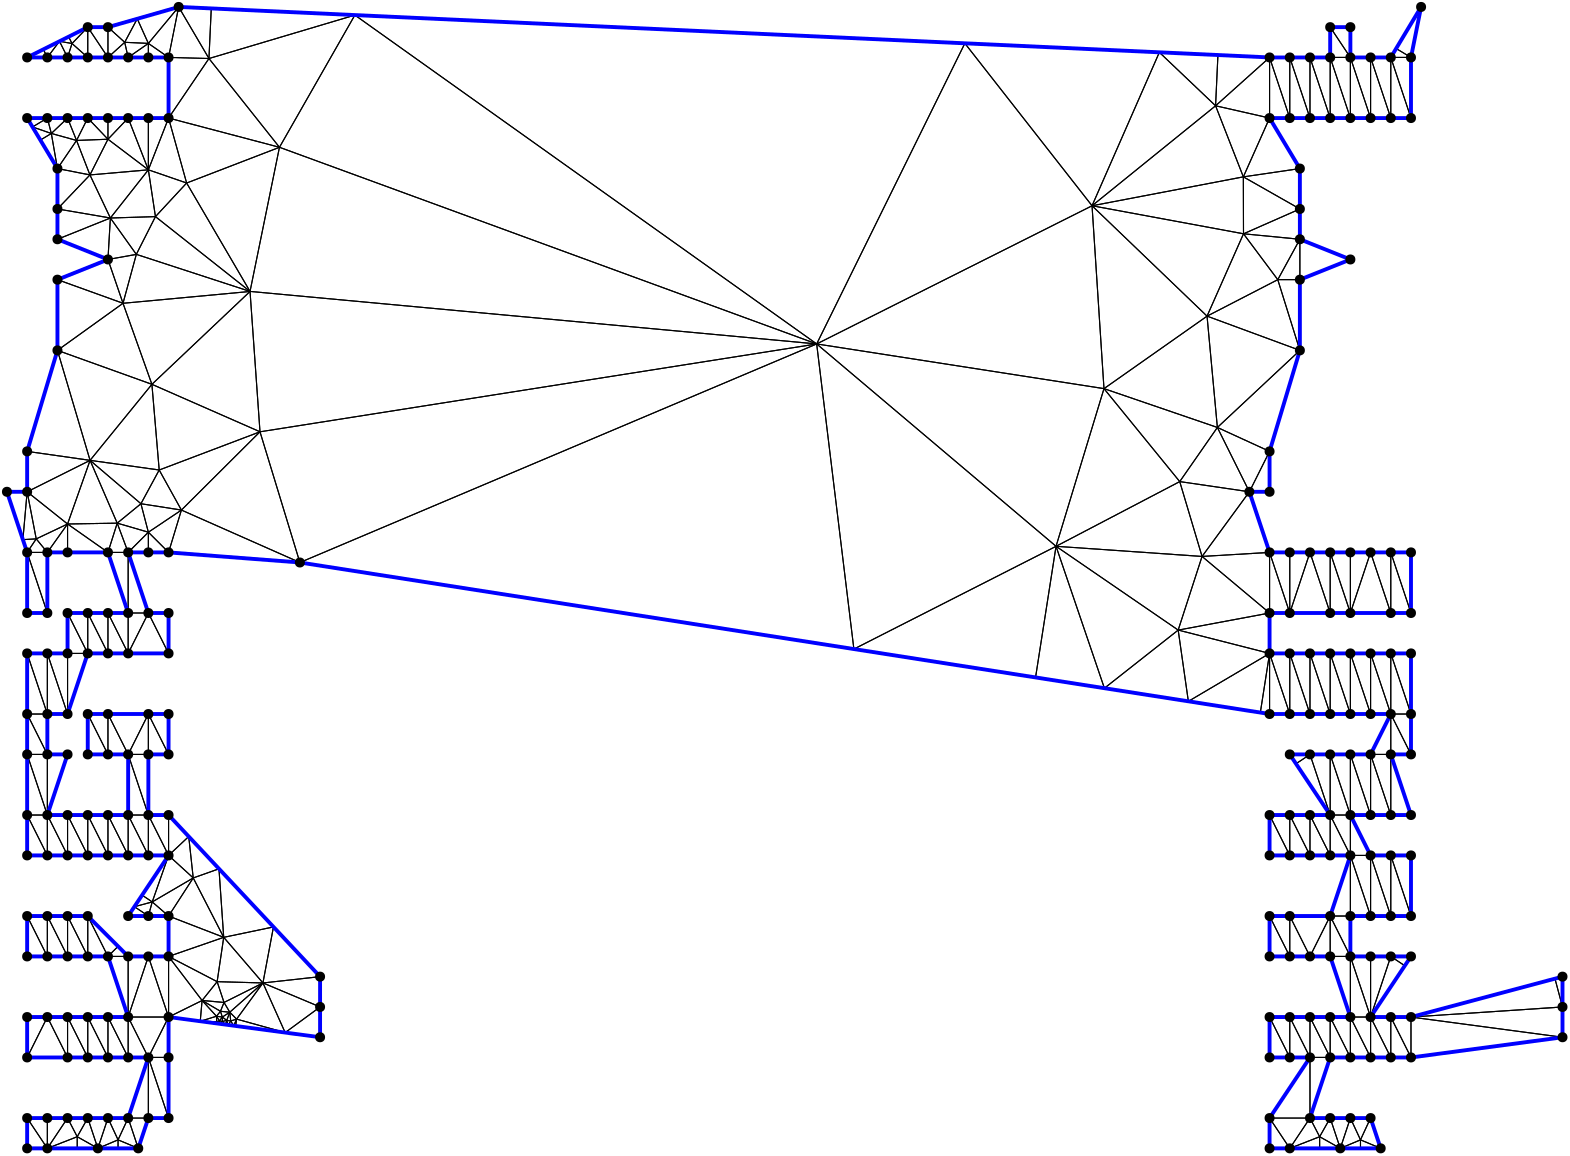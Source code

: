 <?xml version="1.0"?>
<!DOCTYPE ipe SYSTEM "ipe.dtd">
<ipe version="70218" creator="Ipe 7.2.24">
<info created="D:20221020151441" modified="D:20221020151441"/>
<ipestyle name="basic">
<symbol name="mark/disk(sx)" transformations="translations">
<path fill="sym-stroke">
0.6 0 0 0.6 0 0 e
</path>
</symbol>
<anglesize name="22.5 deg" value="22.5"/>
<anglesize name="30 deg" value="30"/>
<anglesize name="45 deg" value="45"/>
<anglesize name="60 deg" value="60"/>
<anglesize name="90 deg" value="90"/>
<arrowsize name="large" value="10"/>
<arrowsize name="small" value="5"/>
<arrowsize name="tiny" value="3"/>
<color name="blue" value="0 0 1"/>
<color name="gray" value="0.745"/>
<color name="green" value="0 1 0"/>
<color name="red" value="1 0 0"/>
<color name="pink" value="1 0.753 0.796"/>
<pen name="heavier" value="0.8"/>
<pen name="fat" value="1.4"/>
<pen name="ultrafat" value="2"/>
<gridsize name="16 pts (~6 mm)" value="16"/>
<gridsize name="32 pts (~12 mm)" value="32"/>
<gridsize name="4 pts" value="4"/>
<gridsize name="8 pts (~3 mm)" value="8"/>
<opacity name="10%" value="0.1"/>
<opacity name="25%" value="0.25"/>
<opacity name="50%" value="0.5"/>
<opacity name="75%" value="0.75"/>
<symbolsize name="large" value="5"/>
<symbolsize name="small" value="2"/>
<symbolsize name="tiny" value="1.1"/>
<textsize name="huge" value="\huge"/>
<textsize name="large" value="\large"/>
<textsize name="small" value="\small"/>
<textsize name="tiny" value="	iny"/>
<tiling name="falling" angle="-60" step="4" width="1"/>
<tiling name="rising" angle="30" step="4" width="1"/>
</ipestyle>
<page>
<layer name="hull"/>
<layer name="constraints"/>
<layer name="triangulation"/>
<layer name="obtuse"/>
<layer name="blub"/>
<layer name="problems"/>
<view layers="hull constraints triangulation obtuse blub" active="triangulation"/>
<path layer="triangulation" stroke="black">
66.9091 537.455 m 
66.9091 515.636 l 
</path>
<path layer="triangulation" stroke="black">
66.9091 515.636 m 
74.1818 515.636 l 
</path>
<path layer="triangulation" stroke="black">
74.1818 515.636 m 
66.9091 537.455 l 
</path>
<path layer="triangulation" stroke="black">
37.8182 682.909 m 
45.0909 682.909 l 
</path>
<path layer="triangulation" stroke="black">
45.0909 682.909 m 
37.8182 697.455 l 
</path>
<path layer="triangulation" stroke="black">
37.8182 697.455 m 
37.8182 682.909 l 
</path>
<path layer="triangulation" stroke="black">
52.3636 624.727 m 
59.6364 610.182 l 
</path>
<path layer="triangulation" stroke="black">
59.6364 610.182 m 
59.6364 624.727 l 
</path>
<path layer="triangulation" stroke="black">
59.6364 624.727 m 
52.3636 624.727 l 
</path>
<path layer="triangulation" stroke="black">
66.9091 573.818 m 
59.6364 573.818 l 
</path>
<path layer="triangulation" stroke="black">
59.6364 573.818 m 
59.6364 552 l 
</path>
<path layer="triangulation" stroke="black">
59.6364 552 m 
66.9091 573.818 l 
</path>
<path layer="triangulation" stroke="black">
446.239 717.815 m 
463.273 741.091 l 
</path>
<path layer="triangulation" stroke="black">
463.273 741.091 m 
438.202 744.763 l 
</path>
<path layer="triangulation" stroke="black">
438.202 744.763 m 
446.239 717.815 l 
</path>
<path layer="triangulation" stroke="black">
506.909 624.727 m 
499.636 646.545 l 
</path>
<path layer="triangulation" stroke="black">
499.636 646.545 m 
499.636 624.727 l 
</path>
<path layer="triangulation" stroke="black">
499.636 624.727 m 
506.909 624.727 l 
</path>
<path layer="triangulation" stroke="black">
66.9091 719.273 m 
66.9091 726.538 l 
</path>
<path layer="triangulation" stroke="black">
66.9091 726.538 m 
59.6364 719.273 l 
</path>
<path layer="triangulation" stroke="black">
59.6364 719.273 m 
66.9091 719.273 l 
</path>
<path layer="triangulation" stroke="black">
477.818 682.909 m 
485.091 661.091 l 
</path>
<path layer="triangulation" stroke="black">
485.091 661.091 m 
485.091 682.909 l 
</path>
<path layer="triangulation" stroke="black">
485.091 682.909 m 
477.818 682.909 l 
</path>
<path layer="triangulation" stroke="black">
66.9091 624.727 m 
59.6364 624.727 l 
</path>
<path layer="triangulation" stroke="black">
59.6364 624.727 m 
66.9091 610.182 l 
</path>
<path layer="triangulation" stroke="black">
66.9091 610.182 m 
66.9091 624.727 l 
</path>
<path layer="triangulation" stroke="black">
56 507.789 m 
59.6364 515.636 l 
</path>
<path layer="triangulation" stroke="black">
59.6364 515.636 m 
52.3636 515.636 l 
</path>
<path layer="triangulation" stroke="black">
52.3636 515.636 m 
56 507.789 l 
</path>
<path layer="triangulation" stroke="black">
485.091 573.818 m 
492.364 588.364 l 
</path>
<path layer="triangulation" stroke="black">
492.364 588.364 m 
477.818 588.364 l 
</path>
<path layer="triangulation" stroke="black">
477.818 588.364 m 
485.091 573.818 l 
</path>
<path layer="triangulation" stroke="black">
506.909 624.727 m 
514.182 624.727 l 
</path>
<path layer="triangulation" stroke="black">
514.182 624.727 m 
506.909 646.545 l 
</path>
<path layer="triangulation" stroke="black">
506.909 646.545 m 
506.909 624.727 l 
</path>
<path layer="triangulation" stroke="black">
66.9091 537.455 m 
59.6364 515.636 l 
</path>
<path layer="triangulation" stroke="black">
59.6364 515.636 m 
66.9091 515.636 l 
</path>
<path layer="triangulation" stroke="black">
66.9091 515.636 m 
66.9091 537.455 l 
</path>
<path layer="triangulation" stroke="black">
37.8182 515.636 m 
30.5455 515.636 l 
</path>
<path layer="triangulation" stroke="black">
30.5455 515.636 m 
30.5455 504.727 l 
</path>
<path layer="triangulation" stroke="black">
30.5455 504.727 m 
37.8182 515.636 l 
</path>
<path layer="triangulation" stroke="black">
45.0909 552 m 
37.8182 552 l 
</path>
<path layer="triangulation" stroke="black">
37.8182 552 m 
45.0909 537.455 l 
</path>
<path layer="triangulation" stroke="black">
45.0909 537.455 m 
45.0909 552 l 
</path>
<path layer="triangulation" stroke="black">
470.545 610.182 m 
477.818 610.182 l 
</path>
<path layer="triangulation" stroke="black">
477.818 610.182 m 
470.545 624.727 l 
</path>
<path layer="triangulation" stroke="black">
470.545 624.727 m 
470.545 610.182 l 
</path>
<path layer="triangulation" stroke="black">
56 577.455 m 
45.0909 588.364 l 
</path>
<path layer="triangulation" stroke="black">
45.0909 588.364 m 
52.3636 573.818 l 
</path>
<path layer="triangulation" stroke="black">
52.3636 573.818 m 
56 577.455 l 
</path>
<path layer="triangulation" stroke="black">
470.545 624.727 m 
477.818 610.182 l 
</path>
<path layer="triangulation" stroke="black">
477.818 610.182 m 
477.818 624.727 l 
</path>
<path layer="triangulation" stroke="black">
477.818 624.727 m 
470.545 624.727 l 
</path>
<path layer="triangulation" stroke="black">
506.909 537.455 m 
499.636 552 l 
</path>
<path layer="triangulation" stroke="black">
499.636 552 m 
499.636 537.455 l 
</path>
<path layer="triangulation" stroke="black">
499.636 537.455 m 
506.909 537.455 l 
</path>
<path layer="triangulation" stroke="black">
45.0909 624.727 m 
37.8182 624.727 l 
</path>
<path layer="triangulation" stroke="black">
37.8182 624.727 m 
45.0909 610.182 l 
</path>
<path layer="triangulation" stroke="black">
45.0909 610.182 m 
45.0909 624.727 l 
</path>
<path layer="triangulation" stroke="black">
52.3636 552 m 
45.0909 552 l 
</path>
<path layer="triangulation" stroke="black">
45.0909 552 m 
52.3636 537.455 l 
</path>
<path layer="triangulation" stroke="black">
52.3636 537.455 m 
52.3636 552 l 
</path>
<path layer="triangulation" stroke="black">
30.5455 624.727 m 
30.5455 646.545 l 
</path>
<path layer="triangulation" stroke="black">
30.5455 646.545 m 
23.2727 646.545 l 
</path>
<path layer="triangulation" stroke="black">
23.2727 646.545 m 
30.5455 624.727 l 
</path>
<path layer="triangulation" stroke="black">
30.5455 610.182 m 
37.8182 610.182 l 
</path>
<path layer="triangulation" stroke="black">
37.8182 610.182 m 
30.5455 624.727 l 
</path>
<path layer="triangulation" stroke="black">
30.5455 624.727 m 
30.5455 610.182 l 
</path>
<path layer="triangulation" stroke="black">
37.8182 729.494 m 
37.8182 719.273 l 
</path>
<path layer="triangulation" stroke="black">
37.8182 719.273 m 
52.3636 719.273 l 
</path>
<path layer="triangulation" stroke="black">
52.3636 719.273 m 
37.8182 729.494 l 
</path>
<path layer="triangulation" stroke="black">
23.2727 719.273 m 
30.5455 697.455 l 
</path>
<path layer="triangulation" stroke="black">
30.5455 697.455 m 
30.5455 719.273 l 
</path>
<path layer="triangulation" stroke="black">
30.5455 719.273 m 
23.2727 719.273 l 
</path>
<path layer="triangulation" stroke="black">
470.545 682.909 m 
470.545 661.091 l 
</path>
<path layer="triangulation" stroke="black">
470.545 661.091 m 
477.818 661.091 l 
</path>
<path layer="triangulation" stroke="black">
477.818 661.091 m 
470.545 682.909 l 
</path>
<path layer="triangulation" stroke="black">
30.5455 682.909 m 
23.2727 682.909 l 
</path>
<path layer="triangulation" stroke="black">
23.2727 682.909 m 
30.5455 661.091 l 
</path>
<path layer="triangulation" stroke="black">
30.5455 661.091 m 
30.5455 682.909 l 
</path>
<path layer="triangulation" stroke="black">
45.0909 682.909 m 
45.0909 697.455 l 
</path>
<path layer="triangulation" stroke="black">
45.0909 697.455 m 
37.8182 697.455 l 
</path>
<path layer="triangulation" stroke="black">
37.8182 697.455 m 
45.0909 682.909 l 
</path>
<path layer="triangulation" stroke="black">
23.2727 610.182 m 
30.5455 610.182 l 
</path>
<path layer="triangulation" stroke="black">
30.5455 610.182 m 
23.2727 624.727 l 
</path>
<path layer="triangulation" stroke="black">
23.2727 624.727 m 
23.2727 610.182 l 
</path>
<path layer="triangulation" stroke="black">
37.8182 661.091 m 
45.0909 682.909 l 
</path>
<path layer="triangulation" stroke="black">
45.0909 682.909 m 
37.8182 682.909 l 
</path>
<path layer="triangulation" stroke="black">
37.8182 682.909 m 
37.8182 661.091 l 
</path>
<path layer="triangulation" stroke="black">
470.545 741.091 m 
470.545 755.636 l 
</path>
<path layer="triangulation" stroke="black">
470.545 755.636 m 
463.273 741.091 l 
</path>
<path layer="triangulation" stroke="black">
463.273 741.091 m 
470.545 741.091 l 
</path>
<path layer="triangulation" stroke="black">
57.7813 808.955 m 
62.5762 826.561 l 
</path>
<path layer="triangulation" stroke="black">
62.5762 826.561 m 
52.3636 824.727 l 
</path>
<path layer="triangulation" stroke="black">
52.3636 824.727 m 
57.7813 808.955 l 
</path>
<path layer="triangulation" stroke="black">
481.455 792 m 
473.497 817.455 l 
</path>
<path layer="triangulation" stroke="black">
473.497 817.455 m 
448.037 804.324 l 
</path>
<path layer="triangulation" stroke="black">
448.037 804.324 m 
481.455 792 l 
</path>
<path layer="triangulation" stroke="black">
446.239 717.815 m 
470.545 719.273 l 
</path>
<path layer="triangulation" stroke="black">
470.545 719.273 m 
463.273 741.091 l 
</path>
<path layer="triangulation" stroke="black">
463.273 741.091 m 
446.239 717.815 l 
</path>
<path layer="triangulation" stroke="black">
481.455 832 m 
481.455 817.455 l 
</path>
<path layer="triangulation" stroke="black">
481.455 817.455 m 
499.636 824.727 l 
</path>
<path layer="triangulation" stroke="black">
499.636 824.727 m 
481.455 832 l 
</path>
<path layer="triangulation" stroke="black">
430.865 899.292 m 
406.632 844.062 l 
</path>
<path layer="triangulation" stroke="black">
406.632 844.062 m 
451.107 880.052 l 
</path>
<path layer="triangulation" stroke="black">
451.107 880.052 m 
430.865 899.292 l 
</path>
<path layer="triangulation" stroke="black">
492.364 875.636 m 
492.364 897.455 l 
</path>
<path layer="triangulation" stroke="black">
492.364 897.455 m 
485.091 897.455 l 
</path>
<path layer="triangulation" stroke="black">
485.091 897.455 m 
492.364 875.636 l 
</path>
<path layer="triangulation" stroke="black">
66.9091 856.999 m 
74.1818 875.636 l 
</path>
<path layer="triangulation" stroke="black">
74.1818 875.636 m 
66.9091 875.636 l 
</path>
<path layer="triangulation" stroke="black">
66.9091 875.636 m 
66.9091 856.999 l 
</path>
<path layer="triangulation" stroke="black">
461.16 833.971 m 
481.455 832 l 
</path>
<path layer="triangulation" stroke="black">
481.455 832 m 
481.455 842.909 l 
</path>
<path layer="triangulation" stroke="black">
481.455 842.909 m 
461.16 833.971 l 
</path>
<path layer="triangulation" stroke="black">
492.364 697.455 m 
492.364 719.273 l 
</path>
<path layer="triangulation" stroke="black">
492.364 719.273 m 
485.091 719.273 l 
</path>
<path layer="triangulation" stroke="black">
485.091 719.273 m 
492.364 697.455 l 
</path>
<path layer="triangulation" stroke="black">
492.364 646.545 m 
485.091 646.545 l 
</path>
<path layer="triangulation" stroke="black">
485.091 646.545 m 
492.364 624.727 l 
</path>
<path layer="triangulation" stroke="black">
492.364 624.727 m 
492.364 646.545 l 
</path>
<path layer="triangulation" stroke="black">
492.364 682.909 m 
499.636 661.091 l 
</path>
<path layer="triangulation" stroke="black">
499.636 661.091 m 
499.636 682.909 l 
</path>
<path layer="triangulation" stroke="black">
499.636 682.909 m 
492.364 682.909 l 
</path>
<path layer="triangulation" stroke="black">
492.364 682.909 m 
485.091 682.909 l 
</path>
<path layer="triangulation" stroke="black">
485.091 682.909 m 
492.364 661.091 l 
</path>
<path layer="triangulation" stroke="black">
492.364 661.091 m 
492.364 682.909 l 
</path>
<path layer="triangulation" stroke="black">
492.364 624.727 m 
499.636 624.727 l 
</path>
<path layer="triangulation" stroke="black">
499.636 624.727 m 
492.364 646.545 l 
</path>
<path layer="triangulation" stroke="black">
492.364 646.545 m 
492.364 624.727 l 
</path>
<path layer="triangulation" stroke="black">
477.818 610.182 m 
485.091 610.182 l 
</path>
<path layer="triangulation" stroke="black">
485.091 610.182 m 
477.818 624.727 l 
</path>
<path layer="triangulation" stroke="black">
477.818 624.727 m 
477.818 610.182 l 
</path>
<path layer="triangulation" stroke="black">
386.297 674.255 m 
393.674 721.468 l 
</path>
<path layer="triangulation" stroke="black">
393.674 721.468 m 
320.899 684.473 l 
</path>
<path layer="triangulation" stroke="black">
320.899 684.473 m 
386.297 674.255 l 
</path>
<path layer="triangulation" stroke="black">
94.0386 580.697 m 
111.947 584.444 l 
</path>
<path layer="triangulation" stroke="black">
111.947 584.444 m 
92.3258 605.374 l 
</path>
<path layer="triangulation" stroke="black">
92.3258 605.374 m 
94.0386 580.697 l 
</path>
<path layer="triangulation" stroke="black">
499.636 610.182 m 
506.909 610.182 l 
</path>
<path layer="triangulation" stroke="black">
506.909 610.182 m 
499.636 624.727 l 
</path>
<path layer="triangulation" stroke="black">
499.636 624.727 m 
499.636 610.182 l 
</path>
<path layer="triangulation" stroke="black">
485.091 624.727 m 
492.364 610.182 l 
</path>
<path layer="triangulation" stroke="black">
492.364 610.182 m 
492.364 624.727 l 
</path>
<path layer="triangulation" stroke="black">
492.364 624.727 m 
485.091 624.727 l 
</path>
<path layer="triangulation" stroke="black">
506.909 610.182 m 
514.182 588.364 l 
</path>
<path layer="triangulation" stroke="black">
514.182 588.364 m 
514.182 610.182 l 
</path>
<path layer="triangulation" stroke="black">
514.182 610.182 m 
506.909 610.182 l 
</path>
<path layer="triangulation" stroke="black">
485.091 537.455 m 
492.364 537.455 l 
</path>
<path layer="triangulation" stroke="black">
492.364 537.455 m 
485.091 552 l 
</path>
<path layer="triangulation" stroke="black">
485.091 552 m 
485.091 537.455 l 
</path>
<path layer="triangulation" stroke="black">
59.6364 552 m 
52.3636 552 l 
</path>
<path layer="triangulation" stroke="black">
52.3636 552 m 
59.6364 537.455 l 
</path>
<path layer="triangulation" stroke="black">
59.6364 537.455 m 
59.6364 552 l 
</path>
<path layer="triangulation" stroke="black">
30.5455 504.727 m 
23.2727 515.636 l 
</path>
<path layer="triangulation" stroke="black">
23.2727 515.636 m 
23.2727 504.727 l 
</path>
<path layer="triangulation" stroke="black">
23.2727 504.727 m 
30.5455 504.727 l 
</path>
<path layer="triangulation" stroke="black">
41.2985 508.918 m 
48.7273 504.727 l 
</path>
<path layer="triangulation" stroke="black">
48.7273 504.727 m 
45.0909 515.636 l 
</path>
<path layer="triangulation" stroke="black">
45.0909 515.636 m 
41.2985 508.918 l 
</path>
<path layer="triangulation" stroke="black">
30.5455 504.727 m 
30.5455 515.636 l 
</path>
<path layer="triangulation" stroke="black">
30.5455 515.636 m 
23.2727 515.636 l 
</path>
<path layer="triangulation" stroke="black">
23.2727 515.636 m 
30.5455 504.727 l 
</path>
<path layer="triangulation" stroke="black">
37.8182 537.455 m 
45.0909 537.455 l 
</path>
<path layer="triangulation" stroke="black">
45.0909 537.455 m 
37.8182 552 l 
</path>
<path layer="triangulation" stroke="black">
37.8182 552 m 
37.8182 537.455 l 
</path>
<path layer="triangulation" stroke="black">
30.5455 552 m 
23.2727 537.455 l 
</path>
<path layer="triangulation" stroke="black">
23.2727 537.455 m 
37.8182 537.455 l 
</path>
<path layer="triangulation" stroke="black">
37.8182 537.455 m 
30.5455 552 l 
</path>
<path layer="triangulation" stroke="black">
23.2727 552 m 
23.2727 537.455 l 
</path>
<path layer="triangulation" stroke="black">
23.2727 537.455 m 
30.5455 552 l 
</path>
<path layer="triangulation" stroke="black">
30.5455 552 m 
23.2727 552 l 
</path>
<path layer="triangulation" stroke="black">
30.5455 552 m 
37.8182 537.455 l 
</path>
<path layer="triangulation" stroke="black">
37.8182 537.455 m 
37.8182 552 l 
</path>
<path layer="triangulation" stroke="black">
37.8182 552 m 
30.5455 552 l 
</path>
<path layer="triangulation" stroke="black">
41.2985 508.918 m 
45.0909 515.636 l 
</path>
<path layer="triangulation" stroke="black">
45.0909 515.636 m 
37.8182 515.636 l 
</path>
<path layer="triangulation" stroke="black">
37.8182 515.636 m 
41.2985 508.918 l 
</path>
<path layer="triangulation" stroke="black">
48.7273 504.727 m 
56 507.789 l 
</path>
<path layer="triangulation" stroke="black">
56 507.789 m 
52.3636 515.636 l 
</path>
<path layer="triangulation" stroke="black">
52.3636 515.636 m 
48.7273 504.727 l 
</path>
<path layer="triangulation" stroke="black">
59.6364 515.636 m 
63.2727 504.727 l 
</path>
<path layer="triangulation" stroke="black">
63.2727 504.727 m 
66.9091 515.636 l 
</path>
<path layer="triangulation" stroke="black">
66.9091 515.636 m 
59.6364 515.636 l 
</path>
<path layer="triangulation" stroke="black">
59.6364 552 m 
59.6364 537.455 l 
</path>
<path layer="triangulation" stroke="black">
59.6364 537.455 m 
66.9091 537.455 l 
</path>
<path layer="triangulation" stroke="black">
66.9091 537.455 m 
59.6364 552 l 
</path>
<path layer="triangulation" stroke="black">
45.0909 515.636 m 
48.7273 504.727 l 
</path>
<path layer="triangulation" stroke="black">
48.7273 504.727 m 
52.3636 515.636 l 
</path>
<path layer="triangulation" stroke="black">
52.3636 515.636 m 
45.0909 515.636 l 
</path>
<path layer="triangulation" stroke="black">
74.1818 552 m 
66.9091 537.455 l 
</path>
<path layer="triangulation" stroke="black">
66.9091 537.455 m 
74.1818 537.455 l 
</path>
<path layer="triangulation" stroke="black">
74.1818 537.455 m 
74.1818 552 l 
</path>
<path layer="triangulation" stroke="black">
30.5455 624.727 m 
37.8182 646.545 l 
</path>
<path layer="triangulation" stroke="black">
37.8182 646.545 m 
30.5455 646.545 l 
</path>
<path layer="triangulation" stroke="black">
30.5455 646.545 m 
30.5455 624.727 l 
</path>
<path layer="triangulation" stroke="black">
59.6364 552 m 
66.9091 537.455 l 
</path>
<path layer="triangulation" stroke="black">
66.9091 537.455 m 
74.1818 552 l 
</path>
<path layer="triangulation" stroke="black">
74.1818 552 m 
59.6364 552 l 
</path>
<path layer="triangulation" stroke="black">
66.9091 537.455 m 
74.1818 515.636 l 
</path>
<path layer="triangulation" stroke="black">
74.1818 515.636 m 
74.1818 537.455 l 
</path>
<path layer="triangulation" stroke="black">
74.1818 537.455 m 
66.9091 537.455 l 
</path>
<path layer="triangulation" stroke="black">
66.9091 573.818 m 
59.6364 552 l 
</path>
<path layer="triangulation" stroke="black">
59.6364 552 m 
74.1818 552 l 
</path>
<path layer="triangulation" stroke="black">
74.1818 552 m 
66.9091 573.818 l 
</path>
<path layer="triangulation" stroke="black">
52.3636 552 m 
52.3636 537.455 l 
</path>
<path layer="triangulation" stroke="black">
52.3636 537.455 m 
59.6364 537.455 l 
</path>
<path layer="triangulation" stroke="black">
59.6364 537.455 m 
52.3636 552 l 
</path>
<path layer="triangulation" stroke="black">
93.537 551.995 m 
91.4264 552.296 l 
</path>
<path layer="triangulation" stroke="black">
91.4264 552.296 m 
92.5047 550.637 l 
</path>
<path layer="triangulation" stroke="black">
92.5047 550.637 m 
93.537 551.995 l 
</path>
<path layer="triangulation" stroke="black">
66.9091 573.818 m 
74.1818 552 l 
</path>
<path layer="triangulation" stroke="black">
74.1818 552 m 
74.1818 573.818 l 
</path>
<path layer="triangulation" stroke="black">
74.1818 573.818 m 
66.9091 573.818 l 
</path>
<path layer="triangulation" stroke="black">
59.6364 573.818 m 
52.3636 573.818 l 
</path>
<path layer="triangulation" stroke="black">
52.3636 573.818 m 
59.6364 552 l 
</path>
<path layer="triangulation" stroke="black">
59.6364 552 m 
59.6364 573.818 l 
</path>
<path layer="triangulation" stroke="black">
52.3636 537.455 m 
45.0909 552 l 
</path>
<path layer="triangulation" stroke="black">
45.0909 552 m 
45.0909 537.455 l 
</path>
<path layer="triangulation" stroke="black">
45.0909 537.455 m 
52.3636 537.455 l 
</path>
<path layer="triangulation" stroke="black">
74.1818 610.182 m 
66.9091 624.727 l 
</path>
<path layer="triangulation" stroke="black">
66.9091 624.727 m 
66.9091 610.182 l 
</path>
<path layer="triangulation" stroke="black">
66.9091 610.182 m 
74.1818 610.182 l 
</path>
<path layer="triangulation" stroke="black">
68.3028 593.449 m 
83.0605 602.075 l 
</path>
<path layer="triangulation" stroke="black">
83.0605 602.075 m 
74.1818 610.182 l 
</path>
<path layer="triangulation" stroke="black">
74.1818 610.182 m 
68.3028 593.449 l 
</path>
<path layer="triangulation" stroke="black">
37.8182 682.909 m 
30.5455 682.909 l 
</path>
<path layer="triangulation" stroke="black">
30.5455 682.909 m 
37.8182 661.091 l 
</path>
<path layer="triangulation" stroke="black">
37.8182 661.091 m 
37.8182 682.909 l 
</path>
<path layer="triangulation" stroke="black">
81.4394 616.986 m 
74.1818 610.182 l 
</path>
<path layer="triangulation" stroke="black">
74.1818 610.182 m 
83.0605 602.075 l 
</path>
<path layer="triangulation" stroke="black">
83.0605 602.075 m 
81.4394 616.986 l 
</path>
<path layer="triangulation" stroke="black">
74.1818 610.182 m 
74.1818 624.727 l 
</path>
<path layer="triangulation" stroke="black">
74.1818 624.727 m 
66.9091 624.727 l 
</path>
<path layer="triangulation" stroke="black">
66.9091 624.727 m 
74.1818 610.182 l 
</path>
<path layer="triangulation" stroke="black">
91.6672 564.735 m 
94.0386 580.697 l 
</path>
<path layer="triangulation" stroke="black">
94.0386 580.697 m 
74.1818 573.818 l 
</path>
<path layer="triangulation" stroke="black">
74.1818 573.818 m 
91.6672 564.735 l 
</path>
<path layer="triangulation" stroke="black">
66.9091 661.091 m 
59.6364 646.545 l 
</path>
<path layer="triangulation" stroke="black">
59.6364 646.545 m 
66.9091 646.545 l 
</path>
<path layer="triangulation" stroke="black">
66.9091 646.545 m 
66.9091 661.091 l 
</path>
<path layer="triangulation" stroke="black">
59.6364 610.182 m 
66.9091 610.182 l 
</path>
<path layer="triangulation" stroke="black">
66.9091 610.182 m 
59.6364 624.727 l 
</path>
<path layer="triangulation" stroke="black">
59.6364 624.727 m 
59.6364 610.182 l 
</path>
<path layer="triangulation" stroke="black">
52.3636 610.182 m 
59.6364 610.182 l 
</path>
<path layer="triangulation" stroke="black">
59.6364 610.182 m 
52.3636 624.727 l 
</path>
<path layer="triangulation" stroke="black">
52.3636 624.727 m 
52.3636 610.182 l 
</path>
<path layer="triangulation" stroke="black">
66.9091 624.727 m 
66.9091 646.545 l 
</path>
<path layer="triangulation" stroke="black">
66.9091 646.545 m 
59.6364 646.545 l 
</path>
<path layer="triangulation" stroke="black">
59.6364 646.545 m 
66.9091 624.727 l 
</path>
<path layer="triangulation" stroke="black">
52.3636 610.182 m 
52.3636 624.727 l 
</path>
<path layer="triangulation" stroke="black">
52.3636 624.727 m 
45.0909 624.727 l 
</path>
<path layer="triangulation" stroke="black">
45.0909 624.727 m 
52.3636 610.182 l 
</path>
<path layer="triangulation" stroke="black">
59.6364 624.727 m 
66.9091 624.727 l 
</path>
<path layer="triangulation" stroke="black">
66.9091 624.727 m 
59.6364 646.545 l 
</path>
<path layer="triangulation" stroke="black">
59.6364 646.545 m 
59.6364 624.727 l 
</path>
<path layer="triangulation" stroke="black">
23.2727 624.727 m 
30.5455 610.182 l 
</path>
<path layer="triangulation" stroke="black">
30.5455 610.182 m 
30.5455 624.727 l 
</path>
<path layer="triangulation" stroke="black">
30.5455 624.727 m 
23.2727 624.727 l 
</path>
<path layer="triangulation" stroke="black">
52.3636 610.182 m 
45.0909 624.727 l 
</path>
<path layer="triangulation" stroke="black">
45.0909 624.727 m 
45.0909 610.182 l 
</path>
<path layer="triangulation" stroke="black">
45.0909 610.182 m 
52.3636 610.182 l 
</path>
<path layer="triangulation" stroke="black">
37.8182 588.364 m 
37.8182 573.818 l 
</path>
<path layer="triangulation" stroke="black">
37.8182 573.818 m 
45.0909 573.818 l 
</path>
<path layer="triangulation" stroke="black">
45.0909 573.818 m 
37.8182 588.364 l 
</path>
<path layer="triangulation" stroke="black">
45.0909 588.364 m 
45.0909 573.818 l 
</path>
<path layer="triangulation" stroke="black">
45.0909 573.818 m 
52.3636 573.818 l 
</path>
<path layer="triangulation" stroke="black">
52.3636 573.818 m 
45.0909 588.364 l 
</path>
<path layer="triangulation" stroke="black">
45.0909 588.364 m 
37.8182 588.364 l 
</path>
<path layer="triangulation" stroke="black">
37.8182 588.364 m 
45.0909 573.818 l 
</path>
<path layer="triangulation" stroke="black">
45.0909 573.818 m 
45.0909 588.364 l 
</path>
<path layer="triangulation" stroke="black">
56 577.455 m 
52.3636 573.818 l 
</path>
<path layer="triangulation" stroke="black">
52.3636 573.818 m 
59.6364 573.818 l 
</path>
<path layer="triangulation" stroke="black">
59.6364 573.818 m 
56 577.455 l 
</path>
<path layer="triangulation" stroke="black">
30.5455 573.818 m 
23.2727 588.364 l 
</path>
<path layer="triangulation" stroke="black">
23.2727 588.364 m 
23.2727 573.818 l 
</path>
<path layer="triangulation" stroke="black">
23.2727 573.818 m 
30.5455 573.818 l 
</path>
<path layer="triangulation" stroke="black">
30.5455 588.364 m 
30.5455 573.818 l 
</path>
<path layer="triangulation" stroke="black">
30.5455 573.818 m 
37.8182 573.818 l 
</path>
<path layer="triangulation" stroke="black">
37.8182 573.818 m 
30.5455 588.364 l 
</path>
<path layer="triangulation" stroke="black">
30.5455 588.364 m 
23.2727 588.364 l 
</path>
<path layer="triangulation" stroke="black">
23.2727 588.364 m 
30.5455 573.818 l 
</path>
<path layer="triangulation" stroke="black">
30.5455 573.818 m 
30.5455 588.364 l 
</path>
<path layer="triangulation" stroke="black">
30.5455 588.364 m 
37.8182 573.818 l 
</path>
<path layer="triangulation" stroke="black">
37.8182 573.818 m 
37.8182 588.364 l 
</path>
<path layer="triangulation" stroke="black">
37.8182 588.364 m 
30.5455 588.364 l 
</path>
<path layer="triangulation" stroke="black">
37.8182 624.727 m 
30.5455 624.727 l 
</path>
<path layer="triangulation" stroke="black">
30.5455 624.727 m 
37.8182 610.182 l 
</path>
<path layer="triangulation" stroke="black">
37.8182 610.182 m 
37.8182 624.727 l 
</path>
<path layer="triangulation" stroke="black">
37.8182 624.727 m 
37.8182 610.182 l 
</path>
<path layer="triangulation" stroke="black">
37.8182 610.182 m 
45.0909 610.182 l 
</path>
<path layer="triangulation" stroke="black">
45.0909 610.182 m 
37.8182 624.727 l 
</path>
<path layer="triangulation" stroke="black">
30.5455 624.727 m 
23.2727 646.545 l 
</path>
<path layer="triangulation" stroke="black">
23.2727 646.545 m 
23.2727 624.727 l 
</path>
<path layer="triangulation" stroke="black">
23.2727 624.727 m 
30.5455 624.727 l 
</path>
<path layer="triangulation" stroke="black">
30.5455 646.545 m 
23.2727 661.091 l 
</path>
<path layer="triangulation" stroke="black">
23.2727 661.091 m 
23.2727 646.545 l 
</path>
<path layer="triangulation" stroke="black">
23.2727 646.545 m 
30.5455 646.545 l 
</path>
<path layer="triangulation" stroke="black">
30.5455 682.909 m 
30.5455 661.091 l 
</path>
<path layer="triangulation" stroke="black">
30.5455 661.091 m 
37.8182 661.091 l 
</path>
<path layer="triangulation" stroke="black">
37.8182 661.091 m 
30.5455 682.909 l 
</path>
<path layer="triangulation" stroke="black">
23.2727 661.091 m 
30.5455 646.545 l 
</path>
<path layer="triangulation" stroke="black">
30.5455 646.545 m 
30.5455 661.091 l 
</path>
<path layer="triangulation" stroke="black">
30.5455 661.091 m 
23.2727 661.091 l 
</path>
<path layer="triangulation" stroke="black">
45.0909 661.091 m 
45.0909 646.545 l 
</path>
<path layer="triangulation" stroke="black">
45.0909 646.545 m 
52.3636 646.545 l 
</path>
<path layer="triangulation" stroke="black">
52.3636 646.545 m 
45.0909 661.091 l 
</path>
<path layer="triangulation" stroke="black">
37.8182 729.494 m 
30.5455 719.273 l 
</path>
<path layer="triangulation" stroke="black">
30.5455 719.273 m 
37.8182 719.273 l 
</path>
<path layer="triangulation" stroke="black">
37.8182 719.273 m 
37.8182 729.494 l 
</path>
<path layer="triangulation" stroke="black">
66.9091 697.455 m 
59.6364 682.909 l 
</path>
<path layer="triangulation" stroke="black">
59.6364 682.909 m 
74.1818 682.909 l 
</path>
<path layer="triangulation" stroke="black">
74.1818 682.909 m 
66.9091 697.455 l 
</path>
<path layer="triangulation" stroke="black">
52.3636 682.909 m 
52.3636 697.455 l 
</path>
<path layer="triangulation" stroke="black">
52.3636 697.455 m 
45.0909 697.455 l 
</path>
<path layer="triangulation" stroke="black">
45.0909 697.455 m 
52.3636 682.909 l 
</path>
<path layer="triangulation" stroke="black">
23.2727 661.091 m 
30.5455 661.091 l 
</path>
<path layer="triangulation" stroke="black">
30.5455 661.091 m 
23.2727 682.909 l 
</path>
<path layer="triangulation" stroke="black">
23.2727 682.909 m 
23.2727 661.091 l 
</path>
<path layer="triangulation" stroke="black">
23.2727 697.455 m 
30.5455 697.455 l 
</path>
<path layer="triangulation" stroke="black">
30.5455 697.455 m 
23.2727 719.273 l 
</path>
<path layer="triangulation" stroke="black">
23.2727 719.273 m 
23.2727 697.455 l 
</path>
<path layer="triangulation" stroke="black">
53.2332 839.652 m 
34.1818 832 l 
</path>
<path layer="triangulation" stroke="black">
34.1818 832 m 
52.3636 824.727 l 
</path>
<path layer="triangulation" stroke="black">
52.3636 824.727 m 
53.2332 839.652 l 
</path>
<path layer="triangulation" stroke="black">
21.7422 723.864 m 
26.5415 724.141 l 
</path>
<path layer="triangulation" stroke="black">
26.5415 724.141 m 
23.2727 741.091 l 
</path>
<path layer="triangulation" stroke="black">
23.2727 741.091 m 
21.7422 723.864 l 
</path>
<path layer="triangulation" stroke="black">
78.8068 734.512 m 
74.1818 719.273 l 
</path>
<path layer="triangulation" stroke="black">
74.1818 719.273 m 
121.455 715.636 l 
</path>
<path layer="triangulation" stroke="black">
121.455 715.636 m 
78.8068 734.512 l 
</path>
<path layer="triangulation" stroke="black">
57.7813 808.955 m 
34.1818 817.455 l 
</path>
<path layer="triangulation" stroke="black">
34.1818 817.455 m 
34.1818 792 l 
</path>
<path layer="triangulation" stroke="black">
34.1818 792 m 
57.7813 808.955 l 
</path>
<path layer="triangulation" stroke="black">
25.1979 872.428 m 
30.5455 875.636 l 
</path>
<path layer="triangulation" stroke="black">
30.5455 875.636 m 
23.2727 875.636 l 
</path>
<path layer="triangulation" stroke="black">
23.2727 875.636 m 
25.1979 872.428 l 
</path>
<path layer="triangulation" stroke="black">
52.3636 868.01 m 
52.3636 875.636 l 
</path>
<path layer="triangulation" stroke="black">
52.3636 875.636 m 
45.0909 875.636 l 
</path>
<path layer="triangulation" stroke="black">
45.0909 875.636 m 
52.3636 868.01 l 
</path>
<path layer="triangulation" stroke="black">
39.4241 902.463 m 
37.8182 897.455 l 
</path>
<path layer="triangulation" stroke="black">
37.8182 897.455 m 
45.0909 897.455 l 
</path>
<path layer="triangulation" stroke="black">
45.0909 897.455 m 
39.4241 902.463 l 
</path>
<path layer="triangulation" stroke="black">
25.1979 872.428 m 
31.9737 870.084 l 
</path>
<path layer="triangulation" stroke="black">
31.9737 870.084 m 
30.5455 875.636 l 
</path>
<path layer="triangulation" stroke="black">
30.5455 875.636 m 
25.1979 872.428 l 
</path>
<path layer="triangulation" stroke="black">
31.9737 870.084 m 
28.0255 867.715 l 
</path>
<path layer="triangulation" stroke="black">
28.0255 867.715 m 
34.1818 857.455 l 
</path>
<path layer="triangulation" stroke="black">
34.1818 857.455 m 
31.9737 870.084 l 
</path>
<path layer="triangulation" stroke="black">
53.2332 839.652 m 
34.1818 842.909 l 
</path>
<path layer="triangulation" stroke="black">
34.1818 842.909 m 
34.1818 832 l 
</path>
<path layer="triangulation" stroke="black">
34.1818 832 m 
53.2332 839.652 l 
</path>
<path layer="triangulation" stroke="black">
45.9222 752.411 m 
70.8097 748.934 l 
</path>
<path layer="triangulation" stroke="black">
70.8097 748.934 m 
68.1851 779.779 l 
</path>
<path layer="triangulation" stroke="black">
68.1851 779.779 m 
45.9222 752.411 l 
</path>
<path layer="triangulation" stroke="black">
26.5415 724.141 m 
30.5455 719.273 l 
</path>
<path layer="triangulation" stroke="black">
30.5455 719.273 m 
37.8182 729.494 l 
</path>
<path layer="triangulation" stroke="black">
37.8182 729.494 m 
26.5415 724.141 l 
</path>
<path layer="triangulation" stroke="black">
107.097 762.694 m 
103.513 813.216 l 
</path>
<path layer="triangulation" stroke="black">
103.513 813.216 m 
68.1851 779.779 l 
</path>
<path layer="triangulation" stroke="black">
68.1851 779.779 m 
107.097 762.694 l 
</path>
<path layer="triangulation" stroke="black">
66.9091 856.999 m 
59.6364 875.636 l 
</path>
<path layer="triangulation" stroke="black">
59.6364 875.636 m 
52.3636 868.01 l 
</path>
<path layer="triangulation" stroke="black">
52.3636 868.01 m 
66.9091 856.999 l 
</path>
<path layer="triangulation" stroke="black">
37.8182 729.494 m 
52.3636 719.273 l 
</path>
<path layer="triangulation" stroke="black">
52.3636 719.273 m 
55.6969 729.802 l 
</path>
<path layer="triangulation" stroke="black">
55.6969 729.802 m 
37.8182 729.494 l 
</path>
<path layer="triangulation" stroke="black">
41.0564 867.574 m 
45.8771 855.163 l 
</path>
<path layer="triangulation" stroke="black">
45.8771 855.163 m 
52.3636 868.01 l 
</path>
<path layer="triangulation" stroke="black">
52.3636 868.01 m 
41.0564 867.574 l 
</path>
<path layer="triangulation" stroke="black">
45.8771 855.163 m 
34.1818 842.909 l 
</path>
<path layer="triangulation" stroke="black">
34.1818 842.909 m 
53.2332 839.652 l 
</path>
<path layer="triangulation" stroke="black">
53.2332 839.652 m 
45.8771 855.163 l 
</path>
<path layer="triangulation" stroke="black">
38.1971 904.917 m 
39.4241 902.463 l 
</path>
<path layer="triangulation" stroke="black">
39.4241 902.463 m 
45.0909 908.364 l 
</path>
<path layer="triangulation" stroke="black">
45.0909 908.364 m 
38.1971 904.917 l 
</path>
<path layer="triangulation" stroke="black">
45.0909 897.455 m 
52.3636 897.455 l 
</path>
<path layer="triangulation" stroke="black">
52.3636 897.455 m 
45.0909 908.364 l 
</path>
<path layer="triangulation" stroke="black">
45.0909 908.364 m 
45.0909 897.455 l 
</path>
<path layer="triangulation" stroke="black">
114.105 865.112 m 
74.1818 875.636 l 
</path>
<path layer="triangulation" stroke="black">
74.1818 875.636 m 
80.687 852.249 l 
</path>
<path layer="triangulation" stroke="black">
80.687 852.249 m 
114.105 865.112 l 
</path>
<path layer="triangulation" stroke="black">
58.3919 902.906 m 
52.3636 897.455 l 
</path>
<path layer="triangulation" stroke="black">
52.3636 897.455 m 
59.6364 897.455 l 
</path>
<path layer="triangulation" stroke="black">
59.6364 897.455 m 
58.3919 902.906 l 
</path>
<path layer="triangulation" stroke="black">
52.3636 908.364 m 
45.0909 908.364 l 
</path>
<path layer="triangulation" stroke="black">
45.0909 908.364 m 
52.3636 897.455 l 
</path>
<path layer="triangulation" stroke="black">
52.3636 897.455 m 
52.3636 908.364 l 
</path>
<path layer="triangulation" stroke="black">
77.8182 915.636 m 
62.9072 911.376 l 
</path>
<path layer="triangulation" stroke="black">
62.9072 911.376 m 
66.9091 902.516 l 
</path>
<path layer="triangulation" stroke="black">
66.9091 902.516 m 
77.8182 915.636 l 
</path>
<path layer="triangulation" stroke="black">
66.9091 902.516 m 
58.3919 902.906 l 
</path>
<path layer="triangulation" stroke="black">
58.3919 902.906 m 
59.6364 897.455 l 
</path>
<path layer="triangulation" stroke="black">
59.6364 897.455 m 
66.9091 902.516 l 
</path>
<path layer="triangulation" stroke="black">
66.9091 902.516 m 
59.6364 897.455 l 
</path>
<path layer="triangulation" stroke="black">
59.6364 897.455 m 
66.9091 897.455 l 
</path>
<path layer="triangulation" stroke="black">
66.9091 897.455 m 
66.9091 902.516 l 
</path>
<path layer="triangulation" stroke="black">
78.8068 734.512 m 
66.9091 726.538 l 
</path>
<path layer="triangulation" stroke="black">
66.9091 726.538 m 
74.1818 719.273 l 
</path>
<path layer="triangulation" stroke="black">
74.1818 719.273 m 
78.8068 734.512 l 
</path>
<path layer="triangulation" stroke="black">
52.3636 682.909 m 
45.0909 697.455 l 
</path>
<path layer="triangulation" stroke="black">
45.0909 697.455 m 
45.0909 682.909 l 
</path>
<path layer="triangulation" stroke="black">
45.0909 682.909 m 
52.3636 682.909 l 
</path>
<path layer="triangulation" stroke="black">
66.9091 856.999 m 
66.9091 875.636 l 
</path>
<path layer="triangulation" stroke="black">
66.9091 875.636 m 
59.6364 875.636 l 
</path>
<path layer="triangulation" stroke="black">
59.6364 875.636 m 
66.9091 856.999 l 
</path>
<path layer="triangulation" stroke="black">
81.4394 616.986 m 
74.1818 624.727 l 
</path>
<path layer="triangulation" stroke="black">
74.1818 624.727 m 
74.1818 610.182 l 
</path>
<path layer="triangulation" stroke="black">
74.1818 610.182 m 
81.4394 616.986 l 
</path>
<path layer="triangulation" stroke="black">
461.16 833.971 m 
473.497 817.455 l 
</path>
<path layer="triangulation" stroke="black">
473.497 817.455 m 
481.455 832 l 
</path>
<path layer="triangulation" stroke="black">
481.455 832 m 
461.16 833.971 l 
</path>
<path layer="triangulation" stroke="black">
66.9091 697.455 m 
59.6364 697.455 l 
</path>
<path layer="triangulation" stroke="black">
59.6364 697.455 m 
59.6364 682.909 l 
</path>
<path layer="triangulation" stroke="black">
59.6364 682.909 m 
66.9091 697.455 l 
</path>
<path layer="triangulation" stroke="black">
66.9091 697.455 m 
59.6364 719.273 l 
</path>
<path layer="triangulation" stroke="black">
59.6364 719.273 m 
59.6364 697.455 l 
</path>
<path layer="triangulation" stroke="black">
59.6364 697.455 m 
66.9091 697.455 l 
</path>
<path layer="triangulation" stroke="black">
59.6364 697.455 m 
52.3636 697.455 l 
</path>
<path layer="triangulation" stroke="black">
52.3636 697.455 m 
59.6364 682.909 l 
</path>
<path layer="triangulation" stroke="black">
59.6364 682.909 m 
59.6364 697.455 l 
</path>
<path layer="triangulation" stroke="black">
59.6364 697.455 m 
59.6364 719.273 l 
</path>
<path layer="triangulation" stroke="black">
59.6364 719.273 m 
52.3636 719.273 l 
</path>
<path layer="triangulation" stroke="black">
52.3636 719.273 m 
59.6364 697.455 l 
</path>
<path layer="triangulation" stroke="black">
59.6364 719.273 m 
55.6969 729.802 l 
</path>
<path layer="triangulation" stroke="black">
55.6969 729.802 m 
52.3636 719.273 l 
</path>
<path layer="triangulation" stroke="black">
52.3636 719.273 m 
59.6364 719.273 l 
</path>
<path layer="triangulation" stroke="black">
74.1818 646.545 m 
66.9091 661.091 l 
</path>
<path layer="triangulation" stroke="black">
66.9091 661.091 m 
66.9091 646.545 l 
</path>
<path layer="triangulation" stroke="black">
66.9091 646.545 m 
74.1818 646.545 l 
</path>
<path layer="triangulation" stroke="black">
52.3636 661.091 m 
52.3636 646.545 l 
</path>
<path layer="triangulation" stroke="black">
52.3636 646.545 m 
59.6364 646.545 l 
</path>
<path layer="triangulation" stroke="black">
59.6364 646.545 m 
52.3636 661.091 l 
</path>
<path layer="triangulation" stroke="black">
52.3636 697.455 m 
52.3636 682.909 l 
</path>
<path layer="triangulation" stroke="black">
52.3636 682.909 m 
59.6364 682.909 l 
</path>
<path layer="triangulation" stroke="black">
59.6364 682.909 m 
52.3636 697.455 l 
</path>
<path layer="triangulation" stroke="black">
45.0909 661.091 m 
52.3636 646.545 l 
</path>
<path layer="triangulation" stroke="black">
52.3636 646.545 m 
52.3636 661.091 l 
</path>
<path layer="triangulation" stroke="black">
52.3636 661.091 m 
45.0909 661.091 l 
</path>
<path layer="triangulation" stroke="black">
59.6364 646.545 m 
66.9091 661.091 l 
</path>
<path layer="triangulation" stroke="black">
66.9091 661.091 m 
52.3636 661.091 l 
</path>
<path layer="triangulation" stroke="black">
52.3636 661.091 m 
59.6364 646.545 l 
</path>
<path layer="triangulation" stroke="black">
74.1818 682.909 m 
74.1818 697.455 l 
</path>
<path layer="triangulation" stroke="black">
74.1818 697.455 m 
66.9091 697.455 l 
</path>
<path layer="triangulation" stroke="black">
66.9091 697.455 m 
74.1818 682.909 l 
</path>
<path layer="triangulation" stroke="black">
74.1818 646.545 m 
74.1818 661.091 l 
</path>
<path layer="triangulation" stroke="black">
74.1818 661.091 m 
66.9091 661.091 l 
</path>
<path layer="triangulation" stroke="black">
66.9091 661.091 m 
74.1818 646.545 l 
</path>
<path layer="triangulation" stroke="black">
477.818 661.091 m 
485.091 661.091 l 
</path>
<path layer="triangulation" stroke="black">
485.091 661.091 m 
477.818 682.909 l 
</path>
<path layer="triangulation" stroke="black">
477.818 682.909 m 
477.818 661.091 l 
</path>
<path layer="triangulation" stroke="black">
485.091 661.091 m 
492.364 661.091 l 
</path>
<path layer="triangulation" stroke="black">
492.364 661.091 m 
485.091 682.909 l 
</path>
<path layer="triangulation" stroke="black">
485.091 682.909 m 
485.091 661.091 l 
</path>
<path layer="triangulation" stroke="black">
499.636 661.091 m 
506.909 661.091 l 
</path>
<path layer="triangulation" stroke="black">
506.909 661.091 m 
499.636 682.909 l 
</path>
<path layer="triangulation" stroke="black">
499.636 682.909 m 
499.636 661.091 l 
</path>
<path layer="triangulation" stroke="black">
506.909 624.727 m 
506.909 646.545 l 
</path>
<path layer="triangulation" stroke="black">
506.909 646.545 m 
499.636 646.545 l 
</path>
<path layer="triangulation" stroke="black">
499.636 646.545 m 
506.909 624.727 l 
</path>
<path layer="triangulation" stroke="black">
492.364 697.455 m 
485.091 719.273 l 
</path>
<path layer="triangulation" stroke="black">
485.091 719.273 m 
477.818 697.455 l 
</path>
<path layer="triangulation" stroke="black">
477.818 697.455 m 
492.364 697.455 l 
</path>
<path layer="triangulation" stroke="black">
499.636 697.455 m 
492.364 719.273 l 
</path>
<path layer="triangulation" stroke="black">
492.364 719.273 m 
492.364 697.455 l 
</path>
<path layer="triangulation" stroke="black">
492.364 697.455 m 
499.636 697.455 l 
</path>
<path layer="triangulation" stroke="black">
485.091 719.273 m 
477.818 719.273 l 
</path>
<path layer="triangulation" stroke="black">
477.818 719.273 m 
477.818 697.455 l 
</path>
<path layer="triangulation" stroke="black">
477.818 697.455 m 
485.091 719.273 l 
</path>
<path layer="triangulation" stroke="black">
477.818 661.091 m 
477.818 682.909 l 
</path>
<path layer="triangulation" stroke="black">
477.818 682.909 m 
470.545 682.909 l 
</path>
<path layer="triangulation" stroke="black">
470.545 682.909 m 
477.818 661.091 l 
</path>
<path layer="triangulation" stroke="black">
477.818 719.273 m 
470.545 719.273 l 
</path>
<path layer="triangulation" stroke="black">
470.545 719.273 m 
477.818 697.455 l 
</path>
<path layer="triangulation" stroke="black">
477.818 697.455 m 
477.818 719.273 l 
</path>
<path layer="triangulation" stroke="black">
461.104 854.469 m 
406.632 844.062 l 
</path>
<path layer="triangulation" stroke="black">
406.632 844.062 m 
461.16 833.971 l 
</path>
<path layer="triangulation" stroke="black">
461.16 833.971 m 
461.104 854.469 l 
</path>
<path layer="triangulation" stroke="black">
477.818 697.455 m 
470.545 719.273 l 
</path>
<path layer="triangulation" stroke="black">
470.545 719.273 m 
470.545 697.455 l 
</path>
<path layer="triangulation" stroke="black">
470.545 697.455 m 
477.818 697.455 l 
</path>
<path layer="triangulation" stroke="black">
448.037 804.324 m 
461.16 833.971 l 
</path>
<path layer="triangulation" stroke="black">
461.16 833.971 m 
406.632 844.062 l 
</path>
<path layer="triangulation" stroke="black">
406.632 844.062 m 
448.037 804.324 l 
</path>
<path layer="triangulation" stroke="black">
88.7229 897.072 m 
74.1818 875.636 l 
</path>
<path layer="triangulation" stroke="black">
74.1818 875.636 m 
114.105 865.112 l 
</path>
<path layer="triangulation" stroke="black">
114.105 865.112 m 
88.7229 897.072 l 
</path>
<path layer="triangulation" stroke="black">
506.909 875.636 m 
514.182 875.636 l 
</path>
<path layer="triangulation" stroke="black">
514.182 875.636 m 
506.909 897.455 l 
</path>
<path layer="triangulation" stroke="black">
506.909 897.455 m 
506.909 875.636 l 
</path>
<path layer="triangulation" stroke="black">
499.636 875.636 m 
492.364 897.455 l 
</path>
<path layer="triangulation" stroke="black">
492.364 897.455 m 
492.364 875.636 l 
</path>
<path layer="triangulation" stroke="black">
492.364 875.636 m 
499.636 875.636 l 
</path>
<path layer="triangulation" stroke="black">
470.545 897.455 m 
477.818 875.636 l 
</path>
<path layer="triangulation" stroke="black">
477.818 875.636 m 
477.818 897.455 l 
</path>
<path layer="triangulation" stroke="black">
477.818 897.455 m 
470.545 897.455 l 
</path>
<path layer="triangulation" stroke="black">
470.545 875.636 m 
477.818 875.636 l 
</path>
<path layer="triangulation" stroke="black">
477.818 875.636 m 
470.545 897.455 l 
</path>
<path layer="triangulation" stroke="black">
470.545 897.455 m 
470.545 875.636 l 
</path>
<path layer="triangulation" stroke="black">
485.091 875.636 m 
492.364 875.636 l 
</path>
<path layer="triangulation" stroke="black">
492.364 875.636 m 
485.091 897.455 l 
</path>
<path layer="triangulation" stroke="black">
485.091 897.455 m 
485.091 875.636 l 
</path>
<path layer="triangulation" stroke="black">
499.636 897.455 m 
499.636 908.364 l 
</path>
<path layer="triangulation" stroke="black">
499.636 908.364 m 
492.364 908.364 l 
</path>
<path layer="triangulation" stroke="black">
492.364 908.364 m 
499.636 897.455 l 
</path>
<path layer="triangulation" stroke="black">
477.818 875.636 m 
485.091 875.636 l 
</path>
<path layer="triangulation" stroke="black">
485.091 875.636 m 
477.818 897.455 l 
</path>
<path layer="triangulation" stroke="black">
477.818 897.455 m 
477.818 875.636 l 
</path>
<path layer="triangulation" stroke="black">
492.364 897.455 m 
499.636 897.455 l 
</path>
<path layer="triangulation" stroke="black">
499.636 897.455 m 
492.364 908.364 l 
</path>
<path layer="triangulation" stroke="black">
492.364 908.364 m 
492.364 897.455 l 
</path>
<path layer="triangulation" stroke="black">
477.818 897.455 m 
485.091 875.636 l 
</path>
<path layer="triangulation" stroke="black">
485.091 875.636 m 
485.091 897.455 l 
</path>
<path layer="triangulation" stroke="black">
485.091 897.455 m 
477.818 897.455 l 
</path>
<path layer="triangulation" stroke="black">
481.455 842.909 m 
481.455 857.455 l 
</path>
<path layer="triangulation" stroke="black">
481.455 857.455 m 
461.104 854.469 l 
</path>
<path layer="triangulation" stroke="black">
461.104 854.469 m 
481.455 842.909 l 
</path>
<path layer="triangulation" stroke="black">
481.455 857.455 m 
470.545 875.636 l 
</path>
<path layer="triangulation" stroke="black">
470.545 875.636 m 
461.104 854.469 l 
</path>
<path layer="triangulation" stroke="black">
461.104 854.469 m 
481.455 857.455 l 
</path>
<path layer="triangulation" stroke="black">
499.636 697.455 m 
506.909 719.273 l 
</path>
<path layer="triangulation" stroke="black">
506.909 719.273 m 
499.636 719.273 l 
</path>
<path layer="triangulation" stroke="black">
499.636 719.273 m 
499.636 697.455 l 
</path>
<path layer="triangulation" stroke="black">
521.455 875.636 m 
521.455 897.455 l 
</path>
<path layer="triangulation" stroke="black">
521.455 897.455 m 
514.182 897.455 l 
</path>
<path layer="triangulation" stroke="black">
514.182 897.455 m 
521.455 875.636 l 
</path>
<path layer="triangulation" stroke="black">
499.636 697.455 m 
499.636 719.273 l 
</path>
<path layer="triangulation" stroke="black">
499.636 719.273 m 
492.364 719.273 l 
</path>
<path layer="triangulation" stroke="black">
492.364 719.273 m 
499.636 697.455 l 
</path>
<path layer="triangulation" stroke="black">
499.636 875.636 m 
499.636 897.455 l 
</path>
<path layer="triangulation" stroke="black">
499.636 897.455 m 
492.364 897.455 l 
</path>
<path layer="triangulation" stroke="black">
492.364 897.455 m 
499.636 875.636 l 
</path>
<path layer="triangulation" stroke="black">
499.636 875.636 m 
506.909 875.636 l 
</path>
<path layer="triangulation" stroke="black">
506.909 875.636 m 
499.636 897.455 l 
</path>
<path layer="triangulation" stroke="black">
499.636 897.455 m 
499.636 875.636 l 
</path>
<path layer="triangulation" stroke="black">
516.107 900.663 m 
521.455 897.455 l 
</path>
<path layer="triangulation" stroke="black">
521.455 897.455 m 
525.091 915.636 l 
</path>
<path layer="triangulation" stroke="black">
525.091 915.636 m 
516.107 900.663 l 
</path>
<path layer="triangulation" stroke="black">
514.182 897.455 m 
514.182 875.636 l 
</path>
<path layer="triangulation" stroke="black">
514.182 875.636 m 
521.455 875.636 l 
</path>
<path layer="triangulation" stroke="black">
521.455 875.636 m 
514.182 897.455 l 
</path>
<path layer="triangulation" stroke="black">
516.107 900.663 m 
514.182 897.455 l 
</path>
<path layer="triangulation" stroke="black">
514.182 897.455 m 
521.455 897.455 l 
</path>
<path layer="triangulation" stroke="black">
521.455 897.455 m 
516.107 900.663 l 
</path>
<path layer="triangulation" stroke="black">
506.909 897.455 m 
514.182 875.636 l 
</path>
<path layer="triangulation" stroke="black">
514.182 875.636 m 
514.182 897.455 l 
</path>
<path layer="triangulation" stroke="black">
514.182 897.455 m 
506.909 897.455 l 
</path>
<path layer="triangulation" stroke="black">
499.636 897.455 m 
506.909 875.636 l 
</path>
<path layer="triangulation" stroke="black">
506.909 875.636 m 
506.909 897.455 l 
</path>
<path layer="triangulation" stroke="black">
506.909 897.455 m 
499.636 897.455 l 
</path>
<path layer="triangulation" stroke="black">
514.182 697.455 m 
521.455 697.455 l 
</path>
<path layer="triangulation" stroke="black">
521.455 697.455 m 
514.182 719.273 l 
</path>
<path layer="triangulation" stroke="black">
514.182 719.273 m 
514.182 697.455 l 
</path>
<path layer="triangulation" stroke="black">
499.636 682.909 m 
506.909 661.091 l 
</path>
<path layer="triangulation" stroke="black">
506.909 661.091 m 
506.909 682.909 l 
</path>
<path layer="triangulation" stroke="black">
506.909 682.909 m 
499.636 682.909 l 
</path>
<path layer="triangulation" stroke="black">
521.455 661.091 m 
521.455 682.909 l 
</path>
<path layer="triangulation" stroke="black">
521.455 682.909 m 
514.182 682.909 l 
</path>
<path layer="triangulation" stroke="black">
514.182 682.909 m 
521.455 661.091 l 
</path>
<path layer="triangulation" stroke="black">
499.636 697.455 m 
514.182 697.455 l 
</path>
<path layer="triangulation" stroke="black">
514.182 697.455 m 
506.909 719.273 l 
</path>
<path layer="triangulation" stroke="black">
506.909 719.273 m 
499.636 697.455 l 
</path>
<path layer="triangulation" stroke="black">
521.455 697.455 m 
521.455 719.273 l 
</path>
<path layer="triangulation" stroke="black">
521.455 719.273 m 
514.182 719.273 l 
</path>
<path layer="triangulation" stroke="black">
514.182 719.273 m 
521.455 697.455 l 
</path>
<path layer="triangulation" stroke="black">
506.909 719.273 m 
514.182 697.455 l 
</path>
<path layer="triangulation" stroke="black">
514.182 697.455 m 
514.182 719.273 l 
</path>
<path layer="triangulation" stroke="black">
514.182 719.273 m 
506.909 719.273 l 
</path>
<path layer="triangulation" stroke="black">
492.364 661.091 m 
499.636 661.091 l 
</path>
<path layer="triangulation" stroke="black">
499.636 661.091 m 
492.364 682.909 l 
</path>
<path layer="triangulation" stroke="black">
492.364 682.909 m 
492.364 661.091 l 
</path>
<path layer="triangulation" stroke="black">
506.909 661.091 m 
514.182 661.091 l 
</path>
<path layer="triangulation" stroke="black">
514.182 661.091 m 
506.909 682.909 l 
</path>
<path layer="triangulation" stroke="black">
506.909 682.909 m 
506.909 661.091 l 
</path>
<path layer="triangulation" stroke="black">
492.364 646.545 m 
499.636 624.727 l 
</path>
<path layer="triangulation" stroke="black">
499.636 624.727 m 
499.636 646.545 l 
</path>
<path layer="triangulation" stroke="black">
499.636 646.545 m 
492.364 646.545 l 
</path>
<path layer="triangulation" stroke="black">
514.182 646.545 m 
506.909 646.545 l 
</path>
<path layer="triangulation" stroke="black">
506.909 646.545 m 
514.182 624.727 l 
</path>
<path layer="triangulation" stroke="black">
514.182 624.727 m 
514.182 646.545 l 
</path>
<path layer="triangulation" stroke="black">
514.182 661.091 m 
514.182 682.909 l 
</path>
<path layer="triangulation" stroke="black">
514.182 682.909 m 
506.909 682.909 l 
</path>
<path layer="triangulation" stroke="black">
506.909 682.909 m 
514.182 661.091 l 
</path>
<path layer="triangulation" stroke="black">
480.056 643.189 m 
492.364 624.727 l 
</path>
<path layer="triangulation" stroke="black">
492.364 624.727 m 
485.091 646.545 l 
</path>
<path layer="triangulation" stroke="black">
485.091 646.545 m 
480.056 643.189 l 
</path>
<path layer="triangulation" stroke="black">
521.455 661.091 m 
514.182 682.909 l 
</path>
<path layer="triangulation" stroke="black">
514.182 682.909 m 
514.182 661.091 l 
</path>
<path layer="triangulation" stroke="black">
514.182 661.091 m 
521.455 661.091 l 
</path>
<path layer="triangulation" stroke="black">
521.455 661.091 m 
514.182 661.091 l 
</path>
<path layer="triangulation" stroke="black">
514.182 661.091 m 
521.455 646.545 l 
</path>
<path layer="triangulation" stroke="black">
521.455 646.545 m 
521.455 661.091 l 
</path>
<path layer="triangulation" stroke="black">
499.636 610.182 m 
499.636 588.364 l 
</path>
<path layer="triangulation" stroke="black">
499.636 588.364 m 
506.909 588.364 l 
</path>
<path layer="triangulation" stroke="black">
506.909 588.364 m 
499.636 610.182 l 
</path>
<path layer="triangulation" stroke="black">
506.909 610.182 m 
499.636 610.182 l 
</path>
<path layer="triangulation" stroke="black">
499.636 610.182 m 
506.909 588.364 l 
</path>
<path layer="triangulation" stroke="black">
506.909 588.364 m 
506.909 610.182 l 
</path>
<path layer="triangulation" stroke="black">
521.455 610.182 m 
514.182 610.182 l 
</path>
<path layer="triangulation" stroke="black">
514.182 610.182 m 
521.455 588.364 l 
</path>
<path layer="triangulation" stroke="black">
521.455 588.364 m 
521.455 610.182 l 
</path>
<path layer="triangulation" stroke="black">
519.217 570.462 m 
521.455 573.818 l 
</path>
<path layer="triangulation" stroke="black">
521.455 573.818 m 
514.182 573.818 l 
</path>
<path layer="triangulation" stroke="black">
514.182 573.818 m 
519.217 570.462 l 
</path>
<path layer="triangulation" stroke="black">
492.364 537.455 m 
499.636 537.455 l 
</path>
<path layer="triangulation" stroke="black">
499.636 537.455 m 
492.364 552 l 
</path>
<path layer="triangulation" stroke="black">
492.364 552 m 
492.364 537.455 l 
</path>
<path layer="triangulation" stroke="black">
485.091 573.818 m 
492.364 573.818 l 
</path>
<path layer="triangulation" stroke="black">
492.364 573.818 m 
492.364 588.364 l 
</path>
<path layer="triangulation" stroke="black">
492.364 588.364 m 
485.091 573.818 l 
</path>
<path layer="triangulation" stroke="black">
521.455 588.364 m 
514.182 610.182 l 
</path>
<path layer="triangulation" stroke="black">
514.182 610.182 m 
514.182 588.364 l 
</path>
<path layer="triangulation" stroke="black">
514.182 588.364 m 
521.455 588.364 l 
</path>
<path layer="triangulation" stroke="black">
514.182 588.364 m 
506.909 610.182 l 
</path>
<path layer="triangulation" stroke="black">
506.909 610.182 m 
506.909 588.364 l 
</path>
<path layer="triangulation" stroke="black">
506.909 588.364 m 
514.182 588.364 l 
</path>
<path layer="triangulation" stroke="black">
521.455 624.727 m 
514.182 646.545 l 
</path>
<path layer="triangulation" stroke="black">
514.182 646.545 m 
514.182 624.727 l 
</path>
<path layer="triangulation" stroke="black">
514.182 624.727 m 
521.455 624.727 l 
</path>
<path layer="triangulation" stroke="black">
521.455 646.545 m 
514.182 661.091 l 
</path>
<path layer="triangulation" stroke="black">
514.182 661.091 m 
514.182 646.545 l 
</path>
<path layer="triangulation" stroke="black">
514.182 646.545 m 
521.455 646.545 l 
</path>
<path layer="triangulation" stroke="black">
492.364 624.727 m 
492.364 610.182 l 
</path>
<path layer="triangulation" stroke="black">
492.364 610.182 m 
499.636 610.182 l 
</path>
<path layer="triangulation" stroke="black">
499.636 610.182 m 
492.364 624.727 l 
</path>
<path layer="triangulation" stroke="black">
492.364 624.727 m 
499.636 610.182 l 
</path>
<path layer="triangulation" stroke="black">
499.636 610.182 m 
499.636 624.727 l 
</path>
<path layer="triangulation" stroke="black">
499.636 624.727 m 
492.364 624.727 l 
</path>
<path layer="triangulation" stroke="black">
485.091 537.455 m 
470.545 515.636 l 
</path>
<path layer="triangulation" stroke="black">
470.545 515.636 m 
485.091 515.636 l 
</path>
<path layer="triangulation" stroke="black">
485.091 515.636 m 
485.091 537.455 l 
</path>
<path layer="triangulation" stroke="black">
485.091 610.182 m 
485.091 624.727 l 
</path>
<path layer="triangulation" stroke="black">
485.091 624.727 m 
477.818 624.727 l 
</path>
<path layer="triangulation" stroke="black">
477.818 624.727 m 
485.091 610.182 l 
</path>
<path layer="triangulation" stroke="black">
485.091 610.182 m 
492.364 610.182 l 
</path>
<path layer="triangulation" stroke="black">
492.364 610.182 m 
485.091 624.727 l 
</path>
<path layer="triangulation" stroke="black">
485.091 624.727 m 
485.091 610.182 l 
</path>
<path layer="triangulation" stroke="black">
477.818 573.818 m 
485.091 573.818 l 
</path>
<path layer="triangulation" stroke="black">
485.091 573.818 m 
477.818 588.364 l 
</path>
<path layer="triangulation" stroke="black">
477.818 588.364 m 
477.818 573.818 l 
</path>
<path layer="triangulation" stroke="black">
470.545 588.364 m 
477.818 573.818 l 
</path>
<path layer="triangulation" stroke="black">
477.818 573.818 m 
477.818 588.364 l 
</path>
<path layer="triangulation" stroke="black">
477.818 588.364 m 
470.545 588.364 l 
</path>
<path layer="triangulation" stroke="black">
470.545 588.364 m 
470.545 573.818 l 
</path>
<path layer="triangulation" stroke="black">
470.545 573.818 m 
477.818 573.818 l 
</path>
<path layer="triangulation" stroke="black">
477.818 573.818 m 
470.545 588.364 l 
</path>
<path layer="triangulation" stroke="black">
499.636 515.636 m 
492.364 515.636 l 
</path>
<path layer="triangulation" stroke="black">
492.364 515.636 m 
496 504.727 l 
</path>
<path layer="triangulation" stroke="black">
496 504.727 m 
499.636 515.636 l 
</path>
<path layer="triangulation" stroke="black">
499.636 573.818 m 
492.364 588.364 l 
</path>
<path layer="triangulation" stroke="black">
492.364 588.364 m 
492.364 573.818 l 
</path>
<path layer="triangulation" stroke="black">
492.364 573.818 m 
499.636 573.818 l 
</path>
<path layer="triangulation" stroke="black">
499.636 588.364 m 
492.364 588.364 l 
</path>
<path layer="triangulation" stroke="black">
492.364 588.364 m 
499.636 573.818 l 
</path>
<path layer="triangulation" stroke="black">
499.636 573.818 m 
499.636 588.364 l 
</path>
<path layer="triangulation" stroke="black">
477.818 552 m 
485.091 537.455 l 
</path>
<path layer="triangulation" stroke="black">
485.091 537.455 m 
485.091 552 l 
</path>
<path layer="triangulation" stroke="black">
485.091 552 m 
477.818 552 l 
</path>
<path layer="triangulation" stroke="black">
477.818 552 m 
470.545 552 l 
</path>
<path layer="triangulation" stroke="black">
470.545 552 m 
477.818 537.455 l 
</path>
<path layer="triangulation" stroke="black">
477.818 537.455 m 
477.818 552 l 
</path>
<path layer="triangulation" stroke="black">
506.909 552 m 
514.182 573.818 l 
</path>
<path layer="triangulation" stroke="black">
514.182 573.818 m 
506.909 573.818 l 
</path>
<path layer="triangulation" stroke="black">
506.909 573.818 m 
506.909 552 l 
</path>
<path layer="triangulation" stroke="black">
470.545 552 m 
470.545 537.455 l 
</path>
<path layer="triangulation" stroke="black">
470.545 537.455 m 
477.818 537.455 l 
</path>
<path layer="triangulation" stroke="black">
477.818 537.455 m 
470.545 552 l 
</path>
<path layer="triangulation" stroke="black">
386.297 674.255 m 
411.086 670.381 l 
</path>
<path layer="triangulation" stroke="black">
411.086 670.381 m 
393.674 721.468 l 
</path>
<path layer="triangulation" stroke="black">
393.674 721.468 m 
386.297 674.255 l 
</path>
<path layer="triangulation" stroke="black">
92.7483 549.524 m 
92.5047 550.637 l 
</path>
<path layer="triangulation" stroke="black">
92.5047 550.637 m 
92.0565 549.617 l 
</path>
<path layer="triangulation" stroke="black">
92.0565 549.617 m 
92.7483 549.524 l 
</path>
<path layer="triangulation" stroke="black">
470.545 504.727 m 
477.818 504.727 l 
</path>
<path layer="triangulation" stroke="black">
477.818 504.727 m 
470.545 515.636 l 
</path>
<path layer="triangulation" stroke="black">
470.545 515.636 m 
470.545 504.727 l 
</path>
<path layer="triangulation" stroke="black">
477.818 552 m 
477.818 537.455 l 
</path>
<path layer="triangulation" stroke="black">
477.818 537.455 m 
485.091 537.455 l 
</path>
<path layer="triangulation" stroke="black">
485.091 537.455 m 
477.818 552 l 
</path>
<path layer="triangulation" stroke="black">
485.091 515.636 m 
492.364 537.455 l 
</path>
<path layer="triangulation" stroke="black">
492.364 537.455 m 
485.091 537.455 l 
</path>
<path layer="triangulation" stroke="black">
485.091 537.455 m 
485.091 515.636 l 
</path>
<path layer="triangulation" stroke="black">
470.545 515.636 m 
477.818 504.727 l 
</path>
<path layer="triangulation" stroke="black">
477.818 504.727 m 
485.091 515.636 l 
</path>
<path layer="triangulation" stroke="black">
485.091 515.636 m 
470.545 515.636 l 
</path>
<path layer="triangulation" stroke="black">
506.909 552 m 
519.217 570.462 l 
</path>
<path layer="triangulation" stroke="black">
519.217 570.462 m 
514.182 573.818 l 
</path>
<path layer="triangulation" stroke="black">
514.182 573.818 m 
506.909 552 l 
</path>
<path layer="triangulation" stroke="black">
488.571 508.918 m 
488.571 504.727 l 
</path>
<path layer="triangulation" stroke="black">
488.571 504.727 m 
496 504.727 l 
</path>
<path layer="triangulation" stroke="black">
496 504.727 m 
488.571 508.918 l 
</path>
<path layer="triangulation" stroke="black">
521.455 537.455 m 
576 544.727 l 
</path>
<path layer="triangulation" stroke="black">
576 544.727 m 
521.455 552 l 
</path>
<path layer="triangulation" stroke="black">
521.455 552 m 
521.455 537.455 l 
</path>
<path layer="triangulation" stroke="black">
506.909 537.455 m 
506.909 552 l 
</path>
<path layer="triangulation" stroke="black">
506.909 552 m 
499.636 552 l 
</path>
<path layer="triangulation" stroke="black">
499.636 552 m 
506.909 537.455 l 
</path>
<path layer="triangulation" stroke="black">
506.909 573.818 m 
499.636 573.818 l 
</path>
<path layer="triangulation" stroke="black">
499.636 573.818 m 
506.909 552 l 
</path>
<path layer="triangulation" stroke="black">
506.909 552 m 
506.909 573.818 l 
</path>
<path layer="triangulation" stroke="black">
492.364 537.455 m 
492.364 552 l 
</path>
<path layer="triangulation" stroke="black">
492.364 552 m 
485.091 552 l 
</path>
<path layer="triangulation" stroke="black">
485.091 552 m 
492.364 537.455 l 
</path>
<path layer="triangulation" stroke="black">
499.636 552 m 
499.636 573.818 l 
</path>
<path layer="triangulation" stroke="black">
499.636 573.818 m 
492.364 573.818 l 
</path>
<path layer="triangulation" stroke="black">
492.364 573.818 m 
499.636 552 l 
</path>
<path layer="triangulation" stroke="black">
499.636 537.455 m 
499.636 552 l 
</path>
<path layer="triangulation" stroke="black">
499.636 552 m 
492.364 552 l 
</path>
<path layer="triangulation" stroke="black">
492.364 552 m 
499.636 537.455 l 
</path>
<path layer="triangulation" stroke="black">
506.909 552 m 
499.636 573.818 l 
</path>
<path layer="triangulation" stroke="black">
499.636 573.818 m 
499.636 552 l 
</path>
<path layer="triangulation" stroke="black">
499.636 552 m 
506.909 552 l 
</path>
<path layer="triangulation" stroke="black">
506.909 537.455 m 
514.182 537.455 l 
</path>
<path layer="triangulation" stroke="black">
514.182 537.455 m 
506.909 552 l 
</path>
<path layer="triangulation" stroke="black">
506.909 552 m 
506.909 537.455 l 
</path>
<path layer="triangulation" stroke="black">
573.284 565.821 m 
576 555.636 l 
</path>
<path layer="triangulation" stroke="black">
576 555.636 m 
576 566.545 l 
</path>
<path layer="triangulation" stroke="black">
576 566.545 m 
573.284 565.821 l 
</path>
<path layer="triangulation" stroke="black">
514.182 537.455 m 
521.455 537.455 l 
</path>
<path layer="triangulation" stroke="black">
521.455 537.455 m 
514.182 552 l 
</path>
<path layer="triangulation" stroke="black">
514.182 552 m 
514.182 537.455 l 
</path>
<path layer="triangulation" stroke="black">
576 544.727 m 
576 555.636 l 
</path>
<path layer="triangulation" stroke="black">
576 555.636 m 
521.455 552 l 
</path>
<path layer="triangulation" stroke="black">
521.455 552 m 
576 544.727 l 
</path>
<path layer="triangulation" stroke="black">
514.182 552 m 
521.455 537.455 l 
</path>
<path layer="triangulation" stroke="black">
521.455 537.455 m 
521.455 552 l 
</path>
<path layer="triangulation" stroke="black">
521.455 552 m 
514.182 552 l 
</path>
<path layer="triangulation" stroke="black">
506.909 552 m 
514.182 537.455 l 
</path>
<path layer="triangulation" stroke="black">
514.182 537.455 m 
514.182 552 l 
</path>
<path layer="triangulation" stroke="black">
514.182 552 m 
506.909 552 l 
</path>
<path layer="triangulation" stroke="black">
499.636 515.636 m 
496 504.727 l 
</path>
<path layer="triangulation" stroke="black">
496 504.727 m 
503.273 507.789 l 
</path>
<path layer="triangulation" stroke="black">
503.273 507.789 m 
499.636 515.636 l 
</path>
<path layer="triangulation" stroke="black">
94.0386 580.697 m 
83.0605 602.075 l 
</path>
<path layer="triangulation" stroke="black">
83.0605 602.075 m 
74.1818 588.364 l 
</path>
<path layer="triangulation" stroke="black">
74.1818 588.364 m 
94.0386 580.697 l 
</path>
<path layer="triangulation" stroke="black">
74.1818 610.182 m 
64.6503 595.884 l 
</path>
<path layer="triangulation" stroke="black">
64.6503 595.884 m 
68.3028 593.449 l 
</path>
<path layer="triangulation" stroke="black">
68.3028 593.449 m 
74.1818 610.182 l 
</path>
<path layer="triangulation" stroke="black">
92.3258 605.374 m 
81.4394 616.986 l 
</path>
<path layer="triangulation" stroke="black">
81.4394 616.986 m 
83.0605 602.075 l 
</path>
<path layer="triangulation" stroke="black">
83.0605 602.075 m 
92.3258 605.374 l 
</path>
<path layer="triangulation" stroke="black">
62.5762 826.561 m 
69.4613 840.151 l 
</path>
<path layer="triangulation" stroke="black">
69.4613 840.151 m 
53.2332 839.652 l 
</path>
<path layer="triangulation" stroke="black">
53.2332 839.652 m 
62.5762 826.561 l 
</path>
<path layer="triangulation" stroke="black">
59.6364 875.636 m 
52.3636 875.636 l 
</path>
<path layer="triangulation" stroke="black">
52.3636 875.636 m 
52.3636 868.01 l 
</path>
<path layer="triangulation" stroke="black">
52.3636 868.01 m 
59.6364 875.636 l 
</path>
<path layer="triangulation" stroke="black">
406.632 844.062 m 
410.932 778.228 l 
</path>
<path layer="triangulation" stroke="black">
410.932 778.228 m 
448.037 804.324 l 
</path>
<path layer="triangulation" stroke="black">
448.037 804.324 m 
406.632 844.062 l 
</path>
<path layer="triangulation" stroke="black">
461.104 854.469 m 
461.16 833.971 l 
</path>
<path layer="triangulation" stroke="black">
461.16 833.971 m 
481.455 842.909 l 
</path>
<path layer="triangulation" stroke="black">
481.455 842.909 m 
461.104 854.469 l 
</path>
<path layer="triangulation" stroke="black">
74.1818 552 m 
86.2503 557.96 l 
</path>
<path layer="triangulation" stroke="black">
86.2503 557.96 m 
74.1818 573.818 l 
</path>
<path layer="triangulation" stroke="black">
74.1818 573.818 m 
74.1818 552 l 
</path>
<path layer="triangulation" stroke="black">
66.9091 588.364 m 
61.8741 591.72 l 
</path>
<path layer="triangulation" stroke="black">
61.8741 591.72 m 
59.6364 588.364 l 
</path>
<path layer="triangulation" stroke="black">
59.6364 588.364 m 
66.9091 588.364 l 
</path>
<path layer="triangulation" stroke="black">
86.2503 557.96 m 
85.5875 550.479 l 
</path>
<path layer="triangulation" stroke="black">
85.5875 550.479 m 
91.4264 552.296 l 
</path>
<path layer="triangulation" stroke="black">
91.4264 552.296 m 
86.2503 557.96 l 
</path>
<path layer="triangulation" stroke="black">
56 504.727 m 
56 507.789 l 
</path>
<path layer="triangulation" stroke="black">
56 507.789 m 
48.7273 504.727 l 
</path>
<path layer="triangulation" stroke="black">
48.7273 504.727 m 
56 504.727 l 
</path>
<path layer="triangulation" stroke="black">
63.2727 504.727 m 
59.6364 515.636 l 
</path>
<path layer="triangulation" stroke="black">
59.6364 515.636 m 
56 507.789 l 
</path>
<path layer="triangulation" stroke="black">
56 507.789 m 
63.2727 504.727 l 
</path>
<path layer="triangulation" stroke="black">
66.9091 588.364 m 
68.3028 593.449 l 
</path>
<path layer="triangulation" stroke="black">
68.3028 593.449 m 
61.8741 591.72 l 
</path>
<path layer="triangulation" stroke="black">
61.8741 591.72 m 
66.9091 588.364 l 
</path>
<path layer="triangulation" stroke="black">
66.9091 588.364 m 
74.1818 588.364 l 
</path>
<path layer="triangulation" stroke="black">
74.1818 588.364 m 
68.3028 593.449 l 
</path>
<path layer="triangulation" stroke="black">
68.3028 593.449 m 
66.9091 588.364 l 
</path>
<path layer="triangulation" stroke="black">
16 741.091 m 
21.7422 723.864 l 
</path>
<path layer="triangulation" stroke="black">
21.7422 723.864 m 
23.2727 741.091 l 
</path>
<path layer="triangulation" stroke="black">
23.2727 741.091 m 
16 741.091 l 
</path>
<path layer="triangulation" stroke="black">
23.2727 719.273 m 
30.5455 719.273 l 
</path>
<path layer="triangulation" stroke="black">
30.5455 719.273 m 
26.5415 724.141 l 
</path>
<path layer="triangulation" stroke="black">
26.5415 724.141 m 
23.2727 719.273 l 
</path>
<path layer="triangulation" stroke="black">
41.0564 867.574 m 
52.3636 868.01 l 
</path>
<path layer="triangulation" stroke="black">
52.3636 868.01 m 
45.0909 875.636 l 
</path>
<path layer="triangulation" stroke="black">
45.0909 875.636 m 
41.0564 867.574 l 
</path>
<path layer="triangulation" stroke="black">
45.8771 855.163 m 
53.2332 839.652 l 
</path>
<path layer="triangulation" stroke="black">
53.2332 839.652 m 
66.9091 856.999 l 
</path>
<path layer="triangulation" stroke="black">
66.9091 856.999 m 
45.8771 855.163 l 
</path>
<path layer="triangulation" stroke="black">
66.9091 902.516 m 
62.9072 911.376 l 
</path>
<path layer="triangulation" stroke="black">
62.9072 911.376 m 
58.3919 902.906 l 
</path>
<path layer="triangulation" stroke="black">
58.3919 902.906 m 
66.9091 902.516 l 
</path>
<path layer="triangulation" stroke="black">
52.3636 908.364 m 
52.3636 897.455 l 
</path>
<path layer="triangulation" stroke="black">
52.3636 897.455 m 
58.3919 902.906 l 
</path>
<path layer="triangulation" stroke="black">
58.3919 902.906 m 
52.3636 908.364 l 
</path>
<path layer="triangulation" stroke="black">
52.3636 824.727 m 
62.5762 826.561 l 
</path>
<path layer="triangulation" stroke="black">
62.5762 826.561 m 
53.2332 839.652 l 
</path>
<path layer="triangulation" stroke="black">
53.2332 839.652 m 
52.3636 824.727 l 
</path>
<path layer="triangulation" stroke="black">
80.687 852.249 m 
74.1818 875.636 l 
</path>
<path layer="triangulation" stroke="black">
74.1818 875.636 m 
66.9091 856.999 l 
</path>
<path layer="triangulation" stroke="black">
66.9091 856.999 m 
80.687 852.249 l 
</path>
<path layer="triangulation" stroke="black">
45.9222 752.411 m 
37.8182 729.494 l 
</path>
<path layer="triangulation" stroke="black">
37.8182 729.494 m 
55.6969 729.802 l 
</path>
<path layer="triangulation" stroke="black">
55.6969 729.802 m 
45.9222 752.411 l 
</path>
<path layer="triangulation" stroke="black">
45.9222 752.411 m 
23.2727 741.091 l 
</path>
<path layer="triangulation" stroke="black">
23.2727 741.091 m 
37.8182 729.494 l 
</path>
<path layer="triangulation" stroke="black">
37.8182 729.494 m 
45.9222 752.411 l 
</path>
<path layer="triangulation" stroke="black">
470.545 682.909 m 
437.644 691.305 l 
</path>
<path layer="triangulation" stroke="black">
437.644 691.305 m 
441.309 665.659 l 
</path>
<path layer="triangulation" stroke="black">
441.309 665.659 m 
470.545 682.909 l 
</path>
<path layer="triangulation" stroke="black">
470.545 682.909 m 
470.545 697.455 l 
</path>
<path layer="triangulation" stroke="black">
470.545 697.455 m 
437.644 691.305 l 
</path>
<path layer="triangulation" stroke="black">
437.644 691.305 m 
470.545 682.909 l 
</path>
<path layer="triangulation" stroke="black">
307.502 794.316 m 
107.097 762.694 l 
</path>
<path layer="triangulation" stroke="black">
107.097 762.694 m 
121.455 715.636 l 
</path>
<path layer="triangulation" stroke="black">
121.455 715.636 m 
307.502 794.316 l 
</path>
<path layer="triangulation" stroke="black">
103.513 813.216 m 
107.097 762.694 l 
</path>
<path layer="triangulation" stroke="black">
107.097 762.694 m 
307.502 794.316 l 
</path>
<path layer="triangulation" stroke="black">
307.502 794.316 m 
103.513 813.216 l 
</path>
<path layer="triangulation" stroke="black">
451.753 764.249 m 
470.545 755.636 l 
</path>
<path layer="triangulation" stroke="black">
470.545 755.636 m 
481.455 792 l 
</path>
<path layer="triangulation" stroke="black">
481.455 792 m 
451.753 764.249 l 
</path>
<path layer="triangulation" stroke="black">
463.273 741.091 m 
451.753 764.249 l 
</path>
<path layer="triangulation" stroke="black">
451.753 764.249 m 
438.202 744.763 l 
</path>
<path layer="triangulation" stroke="black">
438.202 744.763 m 
463.273 741.091 l 
</path>
<path layer="triangulation" stroke="black">
463.273 741.091 m 
470.545 755.636 l 
</path>
<path layer="triangulation" stroke="black">
470.545 755.636 m 
451.753 764.249 l 
</path>
<path layer="triangulation" stroke="black">
451.753 764.249 m 
463.273 741.091 l 
</path>
<path layer="triangulation" stroke="black">
481.455 792 m 
448.037 804.324 l 
</path>
<path layer="triangulation" stroke="black">
448.037 804.324 m 
451.753 764.249 l 
</path>
<path layer="triangulation" stroke="black">
451.753 764.249 m 
481.455 792 l 
</path>
<path layer="triangulation" stroke="black">
446.239 717.815 m 
470.545 697.455 l 
</path>
<path layer="triangulation" stroke="black">
470.545 697.455 m 
470.545 719.273 l 
</path>
<path layer="triangulation" stroke="black">
470.545 719.273 m 
446.239 717.815 l 
</path>
<path layer="triangulation" stroke="black">
499.636 610.182 m 
492.364 588.364 l 
</path>
<path layer="triangulation" stroke="black">
492.364 588.364 m 
499.636 588.364 l 
</path>
<path layer="triangulation" stroke="black">
499.636 588.364 m 
499.636 610.182 l 
</path>
<path layer="triangulation" stroke="black">
485.091 646.545 m 
477.818 646.545 l 
</path>
<path layer="triangulation" stroke="black">
477.818 646.545 m 
480.056 643.189 l 
</path>
<path layer="triangulation" stroke="black">
480.056 643.189 m 
485.091 646.545 l 
</path>
<path layer="triangulation" stroke="black">
86.2503 557.96 m 
91.4264 552.296 l 
</path>
<path layer="triangulation" stroke="black">
91.4264 552.296 m 
92.8672 554.071 l 
</path>
<path layer="triangulation" stroke="black">
92.8672 554.071 m 
86.2503 557.96 l 
</path>
<path layer="triangulation" stroke="black">
95.6261 549.141 m 
95.1204 550.806 l 
</path>
<path layer="triangulation" stroke="black">
95.1204 550.806 m 
94.6859 549.266 l 
</path>
<path layer="triangulation" stroke="black">
94.6859 549.266 m 
95.6261 549.141 l 
</path>
<path layer="triangulation" stroke="black">
108.156 564.276 m 
91.6672 564.735 l 
</path>
<path layer="triangulation" stroke="black">
91.6672 564.735 m 
94.1452 557.255 l 
</path>
<path layer="triangulation" stroke="black">
94.1452 557.255 m 
108.156 564.276 l 
</path>
<path layer="triangulation" stroke="black">
96.224 553.748 m 
94.1452 557.255 l 
</path>
<path layer="triangulation" stroke="black">
94.1452 557.255 m 
92.8672 554.071 l 
</path>
<path layer="triangulation" stroke="black">
92.8672 554.071 m 
96.224 553.748 l 
</path>
<path layer="triangulation" stroke="black">
128.727 555.636 m 
108.156 564.276 l 
</path>
<path layer="triangulation" stroke="black">
108.156 564.276 m 
116.156 546.403 l 
</path>
<path layer="triangulation" stroke="black">
116.156 546.403 m 
128.727 555.636 l 
</path>
<path layer="triangulation" stroke="black">
128.727 555.636 m 
128.727 566.545 l 
</path>
<path layer="triangulation" stroke="black">
128.727 566.545 m 
108.156 564.276 l 
</path>
<path layer="triangulation" stroke="black">
108.156 564.276 m 
128.727 555.636 l 
</path>
<path layer="triangulation" stroke="black">
74.1818 573.818 m 
86.2503 557.96 l 
</path>
<path layer="triangulation" stroke="black">
86.2503 557.96 m 
91.6672 564.735 l 
</path>
<path layer="triangulation" stroke="black">
91.6672 564.735 m 
74.1818 573.818 l 
</path>
<path layer="triangulation" stroke="black">
74.1818 552 m 
85.5875 550.479 l 
</path>
<path layer="triangulation" stroke="black">
85.5875 550.479 m 
86.2503 557.96 l 
</path>
<path layer="triangulation" stroke="black">
86.2503 557.96 m 
74.1818 552 l 
</path>
<path layer="triangulation" stroke="black">
30.5455 504.727 m 
41.2985 504.727 l 
</path>
<path layer="triangulation" stroke="black">
41.2985 504.727 m 
41.2985 508.918 l 
</path>
<path layer="triangulation" stroke="black">
41.2985 508.918 m 
30.5455 504.727 l 
</path>
<path layer="triangulation" stroke="black">
30.5455 504.727 m 
41.2985 508.918 l 
</path>
<path layer="triangulation" stroke="black">
41.2985 508.918 m 
37.8182 515.636 l 
</path>
<path layer="triangulation" stroke="black">
37.8182 515.636 m 
30.5455 504.727 l 
</path>
<path layer="triangulation" stroke="black">
41.2985 504.727 m 
48.7273 504.727 l 
</path>
<path layer="triangulation" stroke="black">
48.7273 504.727 m 
41.2985 508.918 l 
</path>
<path layer="triangulation" stroke="black">
41.2985 508.918 m 
41.2985 504.727 l 
</path>
<path layer="triangulation" stroke="black">
63.2727 504.727 m 
56 507.789 l 
</path>
<path layer="triangulation" stroke="black">
56 507.789 m 
56 504.727 l 
</path>
<path layer="triangulation" stroke="black">
56 504.727 m 
63.2727 504.727 l 
</path>
<path layer="triangulation" stroke="black">
95.1204 550.806 m 
93.5766 550.413 l 
</path>
<path layer="triangulation" stroke="black">
93.5766 550.413 m 
94.6859 549.266 l 
</path>
<path layer="triangulation" stroke="black">
94.6859 549.266 m 
95.1204 550.806 l 
</path>
<path layer="triangulation" stroke="black">
92.5047 550.637 m 
91.4264 552.296 l 
</path>
<path layer="triangulation" stroke="black">
91.4264 552.296 m 
91.5068 550.343 l 
</path>
<path layer="triangulation" stroke="black">
91.5068 550.343 m 
92.5047 550.637 l 
</path>
<path layer="triangulation" stroke="black">
93.5766 550.413 m 
92.5047 550.637 l 
</path>
<path layer="triangulation" stroke="black">
92.5047 550.637 m 
92.7483 549.524 l 
</path>
<path layer="triangulation" stroke="black">
92.7483 549.524 m 
93.5766 550.413 l 
</path>
<path layer="triangulation" stroke="black">
93.537 551.995 m 
92.8672 554.071 l 
</path>
<path layer="triangulation" stroke="black">
92.8672 554.071 m 
91.4264 552.296 l 
</path>
<path layer="triangulation" stroke="black">
91.4264 552.296 m 
93.537 551.995 l 
</path>
<path layer="triangulation" stroke="black">
92.5047 550.637 m 
91.5068 550.343 l 
</path>
<path layer="triangulation" stroke="black">
91.5068 550.343 m 
92.0565 549.617 l 
</path>
<path layer="triangulation" stroke="black">
92.0565 549.617 m 
92.5047 550.637 l 
</path>
<path layer="triangulation" stroke="black">
91.4264 552.296 m 
85.5875 550.479 l 
</path>
<path layer="triangulation" stroke="black">
85.5875 550.479 m 
91.5068 550.343 l 
</path>
<path layer="triangulation" stroke="black">
91.5068 550.343 m 
91.4264 552.296 l 
</path>
<path layer="triangulation" stroke="black">
91.5068 550.343 m 
91.4212 549.701 l 
</path>
<path layer="triangulation" stroke="black">
91.4212 549.701 m 
92.0565 549.617 l 
</path>
<path layer="triangulation" stroke="black">
92.0565 549.617 m 
91.5068 550.343 l 
</path>
<path layer="triangulation" stroke="black">
91.5068 550.343 m 
85.5875 550.479 l 
</path>
<path layer="triangulation" stroke="black">
85.5875 550.479 m 
91.4212 549.701 l 
</path>
<path layer="triangulation" stroke="black">
91.4212 549.701 m 
91.5068 550.343 l 
</path>
<path layer="triangulation" stroke="black">
61.8741 591.72 m 
68.3028 593.449 l 
</path>
<path layer="triangulation" stroke="black">
68.3028 593.449 m 
64.6503 595.884 l 
</path>
<path layer="triangulation" stroke="black">
64.6503 595.884 m 
61.8741 591.72 l 
</path>
<path layer="triangulation" stroke="black">
74.1818 588.364 m 
83.0605 602.075 l 
</path>
<path layer="triangulation" stroke="black">
83.0605 602.075 m 
68.3028 593.449 l 
</path>
<path layer="triangulation" stroke="black">
68.3028 593.449 m 
74.1818 588.364 l 
</path>
<path layer="triangulation" stroke="black">
70.8097 748.934 m 
78.8068 734.512 l 
</path>
<path layer="triangulation" stroke="black">
78.8068 734.512 m 
107.097 762.694 l 
</path>
<path layer="triangulation" stroke="black">
107.097 762.694 m 
70.8097 748.934 l 
</path>
<path layer="triangulation" stroke="black">
66.9091 726.538 m 
66.9091 719.273 l 
</path>
<path layer="triangulation" stroke="black">
66.9091 719.273 m 
74.1818 719.273 l 
</path>
<path layer="triangulation" stroke="black">
74.1818 719.273 m 
66.9091 726.538 l 
</path>
<path layer="triangulation" stroke="black">
68.1851 779.779 m 
70.8097 748.934 l 
</path>
<path layer="triangulation" stroke="black">
70.8097 748.934 m 
107.097 762.694 l 
</path>
<path layer="triangulation" stroke="black">
107.097 762.694 m 
68.1851 779.779 l 
</path>
<path layer="triangulation" stroke="black">
34.1818 792 m 
23.2727 755.636 l 
</path>
<path layer="triangulation" stroke="black">
23.2727 755.636 m 
45.9222 752.411 l 
</path>
<path layer="triangulation" stroke="black">
45.9222 752.411 m 
34.1818 792 l 
</path>
<path layer="triangulation" stroke="black">
59.6364 719.273 m 
66.9091 726.538 l 
</path>
<path layer="triangulation" stroke="black">
66.9091 726.538 m 
55.6969 729.802 l 
</path>
<path layer="triangulation" stroke="black">
55.6969 729.802 m 
59.6364 719.273 l 
</path>
<path layer="triangulation" stroke="black">
78.8068 734.512 m 
70.8097 748.934 l 
</path>
<path layer="triangulation" stroke="black">
70.8097 748.934 m 
64.2314 736.793 l 
</path>
<path layer="triangulation" stroke="black">
64.2314 736.793 m 
78.8068 734.512 l 
</path>
<path layer="triangulation" stroke="black">
64.2314 736.793 m 
66.9091 726.538 l 
</path>
<path layer="triangulation" stroke="black">
66.9091 726.538 m 
78.8068 734.512 l 
</path>
<path layer="triangulation" stroke="black">
78.8068 734.512 m 
64.2314 736.793 l 
</path>
<path layer="triangulation" stroke="black">
64.2314 736.793 m 
55.6969 729.802 l 
</path>
<path layer="triangulation" stroke="black">
55.6969 729.802 m 
66.9091 726.538 l 
</path>
<path layer="triangulation" stroke="black">
66.9091 726.538 m 
64.2314 736.793 l 
</path>
<path layer="triangulation" stroke="black">
23.2727 719.273 m 
26.5415 724.141 l 
</path>
<path layer="triangulation" stroke="black">
26.5415 724.141 m 
21.7422 723.864 l 
</path>
<path layer="triangulation" stroke="black">
21.7422 723.864 m 
23.2727 719.273 l 
</path>
<path layer="triangulation" stroke="black">
64.2314 736.793 m 
45.9222 752.411 l 
</path>
<path layer="triangulation" stroke="black">
45.9222 752.411 m 
55.6969 729.802 l 
</path>
<path layer="triangulation" stroke="black">
55.6969 729.802 m 
64.2314 736.793 l 
</path>
<path layer="triangulation" stroke="black">
23.2727 741.091 m 
26.5415 724.141 l 
</path>
<path layer="triangulation" stroke="black">
26.5415 724.141 m 
37.8182 729.494 l 
</path>
<path layer="triangulation" stroke="black">
37.8182 729.494 m 
23.2727 741.091 l 
</path>
<path layer="triangulation" stroke="black">
34.1818 857.455 m 
41.0564 867.574 l 
</path>
<path layer="triangulation" stroke="black">
41.0564 867.574 m 
31.9737 870.084 l 
</path>
<path layer="triangulation" stroke="black">
31.9737 870.084 m 
34.1818 857.455 l 
</path>
<path layer="triangulation" stroke="black">
34.1818 842.909 m 
45.8771 855.163 l 
</path>
<path layer="triangulation" stroke="black">
45.8771 855.163 m 
34.1818 857.455 l 
</path>
<path layer="triangulation" stroke="black">
34.1818 857.455 m 
34.1818 842.909 l 
</path>
<path layer="triangulation" stroke="black">
53.2332 839.652 m 
69.4613 840.151 l 
</path>
<path layer="triangulation" stroke="black">
69.4613 840.151 m 
66.9091 856.999 l 
</path>
<path layer="triangulation" stroke="black">
66.9091 856.999 m 
53.2332 839.652 l 
</path>
<path layer="triangulation" stroke="black">
37.8182 875.636 m 
41.0564 867.574 l 
</path>
<path layer="triangulation" stroke="black">
41.0564 867.574 m 
45.0909 875.636 l 
</path>
<path layer="triangulation" stroke="black">
45.0909 875.636 m 
37.8182 875.636 l 
</path>
<path layer="triangulation" stroke="black">
34.1818 857.455 m 
45.8771 855.163 l 
</path>
<path layer="triangulation" stroke="black">
45.8771 855.163 m 
41.0564 867.574 l 
</path>
<path layer="triangulation" stroke="black">
41.0564 867.574 m 
34.1818 857.455 l 
</path>
<path layer="triangulation" stroke="black">
37.8182 875.636 m 
31.9737 870.084 l 
</path>
<path layer="triangulation" stroke="black">
31.9737 870.084 m 
41.0564 867.574 l 
</path>
<path layer="triangulation" stroke="black">
41.0564 867.574 m 
37.8182 875.636 l 
</path>
<path layer="triangulation" stroke="black">
37.8182 875.636 m 
30.5455 875.636 l 
</path>
<path layer="triangulation" stroke="black">
30.5455 875.636 m 
31.9737 870.084 l 
</path>
<path layer="triangulation" stroke="black">
31.9737 870.084 m 
37.8182 875.636 l 
</path>
<path layer="triangulation" stroke="black">
28.0255 867.715 m 
31.9737 870.084 l 
</path>
<path layer="triangulation" stroke="black">
31.9737 870.084 m 
25.1979 872.428 l 
</path>
<path layer="triangulation" stroke="black">
25.1979 872.428 m 
28.0255 867.715 l 
</path>
<path layer="triangulation" stroke="black">
30.5455 897.455 m 
29.0909 900.364 l 
</path>
<path layer="triangulation" stroke="black">
29.0909 900.364 m 
23.2727 897.455 l 
</path>
<path layer="triangulation" stroke="black">
23.2727 897.455 m 
30.5455 897.455 l 
</path>
<path layer="triangulation" stroke="black">
30.5455 897.455 m 
37.8182 897.455 l 
</path>
<path layer="triangulation" stroke="black">
37.8182 897.455 m 
34.9091 903.273 l 
</path>
<path layer="triangulation" stroke="black">
34.9091 903.273 m 
30.5455 897.455 l 
</path>
<path layer="triangulation" stroke="black">
34.9091 903.273 m 
37.8182 897.455 l 
</path>
<path layer="triangulation" stroke="black">
37.8182 897.455 m 
39.4241 902.463 l 
</path>
<path layer="triangulation" stroke="black">
39.4241 902.463 m 
34.9091 903.273 l 
</path>
<path layer="triangulation" stroke="black">
29.0909 900.364 m 
30.5455 897.455 l 
</path>
<path layer="triangulation" stroke="black">
30.5455 897.455 m 
34.9091 903.273 l 
</path>
<path layer="triangulation" stroke="black">
34.9091 903.273 m 
29.0909 900.364 l 
</path>
<path layer="triangulation" stroke="black">
45.0909 908.364 m 
39.4241 902.463 l 
</path>
<path layer="triangulation" stroke="black">
39.4241 902.463 m 
45.0909 897.455 l 
</path>
<path layer="triangulation" stroke="black">
45.0909 897.455 m 
45.0909 908.364 l 
</path>
<path layer="triangulation" stroke="black">
38.1971 904.917 m 
34.9091 903.273 l 
</path>
<path layer="triangulation" stroke="black">
34.9091 903.273 m 
39.4241 902.463 l 
</path>
<path layer="triangulation" stroke="black">
39.4241 902.463 m 
38.1971 904.917 l 
</path>
<path layer="triangulation" stroke="black">
45.8771 855.163 m 
66.9091 856.999 l 
</path>
<path layer="triangulation" stroke="black">
66.9091 856.999 m 
52.3636 868.01 l 
</path>
<path layer="triangulation" stroke="black">
52.3636 868.01 m 
45.8771 855.163 l 
</path>
<path layer="triangulation" stroke="black">
69.4613 840.151 m 
80.687 852.249 l 
</path>
<path layer="triangulation" stroke="black">
80.687 852.249 m 
66.9091 856.999 l 
</path>
<path layer="triangulation" stroke="black">
66.9091 856.999 m 
69.4613 840.151 l 
</path>
<path layer="triangulation" stroke="black">
52.3636 908.364 m 
58.3919 902.906 l 
</path>
<path layer="triangulation" stroke="black">
58.3919 902.906 m 
62.9072 911.376 l 
</path>
<path layer="triangulation" stroke="black">
62.9072 911.376 m 
52.3636 908.364 l 
</path>
<path layer="triangulation" stroke="black">
74.1818 897.455 m 
88.7229 897.072 l 
</path>
<path layer="triangulation" stroke="black">
88.7229 897.072 m 
77.8182 915.636 l 
</path>
<path layer="triangulation" stroke="black">
77.8182 915.636 m 
74.1818 897.455 l 
</path>
<path layer="triangulation" stroke="black">
74.1818 897.455 m 
74.1818 875.636 l 
</path>
<path layer="triangulation" stroke="black">
74.1818 875.636 m 
88.7229 897.072 l 
</path>
<path layer="triangulation" stroke="black">
88.7229 897.072 m 
74.1818 897.455 l 
</path>
<path layer="triangulation" stroke="black">
74.1818 897.455 m 
66.9091 902.516 l 
</path>
<path layer="triangulation" stroke="black">
66.9091 902.516 m 
66.9091 897.455 l 
</path>
<path layer="triangulation" stroke="black">
66.9091 897.455 m 
74.1818 897.455 l 
</path>
<path layer="triangulation" stroke="black">
74.1818 897.455 m 
77.8182 915.636 l 
</path>
<path layer="triangulation" stroke="black">
77.8182 915.636 m 
66.9091 902.516 l 
</path>
<path layer="triangulation" stroke="black">
66.9091 902.516 m 
74.1818 897.455 l 
</path>
<path layer="triangulation" stroke="black">
89.5572 915.093 m 
88.7229 897.072 l 
</path>
<path layer="triangulation" stroke="black">
88.7229 897.072 m 
141.249 912.7 l 
</path>
<path layer="triangulation" stroke="black">
141.249 912.7 m 
89.5572 915.093 l 
</path>
<path layer="triangulation" stroke="black">
89.5572 915.093 m 
77.8182 915.636 l 
</path>
<path layer="triangulation" stroke="black">
77.8182 915.636 m 
88.7229 897.072 l 
</path>
<path layer="triangulation" stroke="black">
88.7229 897.072 m 
89.5572 915.093 l 
</path>
<path layer="triangulation" stroke="black">
103.513 813.216 m 
80.687 852.249 l 
</path>
<path layer="triangulation" stroke="black">
80.687 852.249 m 
69.4613 840.151 l 
</path>
<path layer="triangulation" stroke="black">
69.4613 840.151 m 
103.513 813.216 l 
</path>
<path layer="triangulation" stroke="black">
114.105 865.112 m 
141.249 912.7 l 
</path>
<path layer="triangulation" stroke="black">
141.249 912.7 m 
88.7229 897.072 l 
</path>
<path layer="triangulation" stroke="black">
88.7229 897.072 m 
114.105 865.112 l 
</path>
<path layer="triangulation" stroke="black">
34.1818 817.455 m 
57.7813 808.955 l 
</path>
<path layer="triangulation" stroke="black">
57.7813 808.955 m 
52.3636 824.727 l 
</path>
<path layer="triangulation" stroke="black">
52.3636 824.727 m 
34.1818 817.455 l 
</path>
<path layer="triangulation" stroke="black">
103.513 813.216 m 
69.4613 840.151 l 
</path>
<path layer="triangulation" stroke="black">
69.4613 840.151 m 
62.5762 826.561 l 
</path>
<path layer="triangulation" stroke="black">
62.5762 826.561 m 
103.513 813.216 l 
</path>
<path layer="triangulation" stroke="black">
23.2727 741.091 m 
45.9222 752.411 l 
</path>
<path layer="triangulation" stroke="black">
45.9222 752.411 m 
23.2727 755.636 l 
</path>
<path layer="triangulation" stroke="black">
23.2727 755.636 m 
23.2727 741.091 l 
</path>
<path layer="triangulation" stroke="black">
64.2314 736.793 m 
70.8097 748.934 l 
</path>
<path layer="triangulation" stroke="black">
70.8097 748.934 m 
45.9222 752.411 l 
</path>
<path layer="triangulation" stroke="black">
45.9222 752.411 m 
64.2314 736.793 l 
</path>
<path layer="triangulation" stroke="black">
45.9222 752.411 m 
68.1851 779.779 l 
</path>
<path layer="triangulation" stroke="black">
68.1851 779.779 m 
34.1818 792 l 
</path>
<path layer="triangulation" stroke="black">
34.1818 792 m 
45.9222 752.411 l 
</path>
<path layer="triangulation" stroke="black">
103.513 813.216 m 
62.5762 826.561 l 
</path>
<path layer="triangulation" stroke="black">
62.5762 826.561 m 
57.7813 808.955 l 
</path>
<path layer="triangulation" stroke="black">
57.7813 808.955 m 
103.513 813.216 l 
</path>
<path layer="triangulation" stroke="black">
57.7813 808.955 m 
68.1851 779.779 l 
</path>
<path layer="triangulation" stroke="black">
68.1851 779.779 m 
103.513 813.216 l 
</path>
<path layer="triangulation" stroke="black">
103.513 813.216 m 
57.7813 808.955 l 
</path>
<path layer="triangulation" stroke="black">
57.7813 808.955 m 
34.1818 792 l 
</path>
<path layer="triangulation" stroke="black">
34.1818 792 m 
68.1851 779.779 l 
</path>
<path layer="triangulation" stroke="black">
68.1851 779.779 m 
57.7813 808.955 l 
</path>
<path layer="triangulation" stroke="black">
320.899 684.473 m 
393.674 721.468 l 
</path>
<path layer="triangulation" stroke="black">
393.674 721.468 m 
307.502 794.316 l 
</path>
<path layer="triangulation" stroke="black">
307.502 794.316 m 
320.899 684.473 l 
</path>
<path layer="triangulation" stroke="black">
411.086 670.381 m 
437.644 691.305 l 
</path>
<path layer="triangulation" stroke="black">
437.644 691.305 m 
393.674 721.468 l 
</path>
<path layer="triangulation" stroke="black">
393.674 721.468 m 
411.086 670.381 l 
</path>
<path layer="triangulation" stroke="black">
121.455 715.636 m 
107.097 762.694 l 
</path>
<path layer="triangulation" stroke="black">
107.097 762.694 m 
78.8068 734.512 l 
</path>
<path layer="triangulation" stroke="black">
78.8068 734.512 m 
121.455 715.636 l 
</path>
<path layer="triangulation" stroke="black">
121.455 715.636 m 
320.899 684.473 l 
</path>
<path layer="triangulation" stroke="black">
320.899 684.473 m 
307.502 794.316 l 
</path>
<path layer="triangulation" stroke="black">
307.502 794.316 m 
121.455 715.636 l 
</path>
<path layer="triangulation" stroke="black">
114.105 865.112 m 
307.502 794.316 l 
</path>
<path layer="triangulation" stroke="black">
307.502 794.316 m 
141.249 912.7 l 
</path>
<path layer="triangulation" stroke="black">
141.249 912.7 m 
114.105 865.112 l 
</path>
<path layer="triangulation" stroke="black">
410.932 778.228 m 
438.202 744.763 l 
</path>
<path layer="triangulation" stroke="black">
438.202 744.763 m 
451.753 764.249 l 
</path>
<path layer="triangulation" stroke="black">
451.753 764.249 m 
410.932 778.228 l 
</path>
<path layer="triangulation" stroke="black">
103.513 813.216 m 
114.105 865.112 l 
</path>
<path layer="triangulation" stroke="black">
114.105 865.112 m 
80.687 852.249 l 
</path>
<path layer="triangulation" stroke="black">
80.687 852.249 m 
103.513 813.216 l 
</path>
<path layer="triangulation" stroke="black">
103.513 813.216 m 
307.502 794.316 l 
</path>
<path layer="triangulation" stroke="black">
307.502 794.316 m 
114.105 865.112 l 
</path>
<path layer="triangulation" stroke="black">
114.105 865.112 m 
103.513 813.216 l 
</path>
<path layer="triangulation" stroke="black">
141.249 912.7 m 
307.502 794.316 l 
</path>
<path layer="triangulation" stroke="black">
307.502 794.316 m 
360.846 902.533 l 
</path>
<path layer="triangulation" stroke="black">
360.846 902.533 m 
141.249 912.7 l 
</path>
<path layer="triangulation" stroke="black">
307.502 794.316 m 
406.632 844.062 l 
</path>
<path layer="triangulation" stroke="black">
406.632 844.062 m 
360.846 902.533 l 
</path>
<path layer="triangulation" stroke="black">
360.846 902.533 m 
307.502 794.316 l 
</path>
<path layer="triangulation" stroke="black">
307.502 794.316 m 
393.674 721.468 l 
</path>
<path layer="triangulation" stroke="black">
393.674 721.468 m 
410.932 778.228 l 
</path>
<path layer="triangulation" stroke="black">
410.932 778.228 m 
307.502 794.316 l 
</path>
<path layer="triangulation" stroke="black">
307.502 794.316 m 
410.932 778.228 l 
</path>
<path layer="triangulation" stroke="black">
410.932 778.228 m 
406.632 844.062 l 
</path>
<path layer="triangulation" stroke="black">
406.632 844.062 m 
307.502 794.316 l 
</path>
<path layer="triangulation" stroke="black">
393.674 721.468 m 
438.202 744.763 l 
</path>
<path layer="triangulation" stroke="black">
438.202 744.763 m 
410.932 778.228 l 
</path>
<path layer="triangulation" stroke="black">
410.932 778.228 m 
393.674 721.468 l 
</path>
<path layer="triangulation" stroke="black">
470.545 897.455 m 
451.107 880.052 l 
</path>
<path layer="triangulation" stroke="black">
451.107 880.052 m 
470.545 875.636 l 
</path>
<path layer="triangulation" stroke="black">
470.545 875.636 m 
470.545 897.455 l 
</path>
<path layer="triangulation" stroke="black">
430.865 899.292 m 
360.846 902.533 l 
</path>
<path layer="triangulation" stroke="black">
360.846 902.533 m 
406.632 844.062 l 
</path>
<path layer="triangulation" stroke="black">
406.632 844.062 m 
430.865 899.292 l 
</path>
<path layer="triangulation" stroke="black">
470.545 897.455 m 
451.953 898.315 l 
</path>
<path layer="triangulation" stroke="black">
451.953 898.315 m 
451.107 880.052 l 
</path>
<path layer="triangulation" stroke="black">
451.107 880.052 m 
470.545 897.455 l 
</path>
<path layer="triangulation" stroke="black">
451.107 880.052 m 
451.953 898.315 l 
</path>
<path layer="triangulation" stroke="black">
451.953 898.315 m 
430.865 899.292 l 
</path>
<path layer="triangulation" stroke="black">
430.865 899.292 m 
451.107 880.052 l 
</path>
<path layer="triangulation" stroke="black">
451.107 880.052 m 
461.104 854.469 l 
</path>
<path layer="triangulation" stroke="black">
461.104 854.469 m 
470.545 875.636 l 
</path>
<path layer="triangulation" stroke="black">
470.545 875.636 m 
451.107 880.052 l 
</path>
<path layer="triangulation" stroke="black">
451.107 880.052 m 
406.632 844.062 l 
</path>
<path layer="triangulation" stroke="black">
406.632 844.062 m 
461.104 854.469 l 
</path>
<path layer="triangulation" stroke="black">
461.104 854.469 m 
451.107 880.052 l 
</path>
<path layer="triangulation" stroke="black">
481.455 817.455 m 
473.497 817.455 l 
</path>
<path layer="triangulation" stroke="black">
473.497 817.455 m 
481.455 792 l 
</path>
<path layer="triangulation" stroke="black">
481.455 792 m 
481.455 817.455 l 
</path>
<path layer="triangulation" stroke="black">
481.455 817.455 m 
481.455 832 l 
</path>
<path layer="triangulation" stroke="black">
481.455 832 m 
473.497 817.455 l 
</path>
<path layer="triangulation" stroke="black">
473.497 817.455 m 
481.455 817.455 l 
</path>
<path layer="triangulation" stroke="black">
451.753 764.249 m 
448.037 804.324 l 
</path>
<path layer="triangulation" stroke="black">
448.037 804.324 m 
410.932 778.228 l 
</path>
<path layer="triangulation" stroke="black">
410.932 778.228 m 
451.753 764.249 l 
</path>
<path layer="triangulation" stroke="black">
473.497 817.455 m 
461.16 833.971 l 
</path>
<path layer="triangulation" stroke="black">
461.16 833.971 m 
448.037 804.324 l 
</path>
<path layer="triangulation" stroke="black">
448.037 804.324 m 
473.497 817.455 l 
</path>
<path layer="triangulation" stroke="black">
393.674 721.468 m 
437.644 691.305 l 
</path>
<path layer="triangulation" stroke="black">
437.644 691.305 m 
446.239 717.815 l 
</path>
<path layer="triangulation" stroke="black">
446.239 717.815 m 
393.674 721.468 l 
</path>
<path layer="triangulation" stroke="black">
411.086 670.381 m 
441.309 665.659 l 
</path>
<path layer="triangulation" stroke="black">
441.309 665.659 m 
437.644 691.305 l 
</path>
<path layer="triangulation" stroke="black">
437.644 691.305 m 
411.086 670.381 l 
</path>
<path layer="triangulation" stroke="black">
470.545 682.909 m 
441.309 665.659 l 
</path>
<path layer="triangulation" stroke="black">
441.309 665.659 m 
467.218 661.611 l 
</path>
<path layer="triangulation" stroke="black">
467.218 661.611 m 
470.545 682.909 l 
</path>
<path layer="triangulation" stroke="black">
393.674 721.468 m 
446.239 717.815 l 
</path>
<path layer="triangulation" stroke="black">
446.239 717.815 m 
438.202 744.763 l 
</path>
<path layer="triangulation" stroke="black">
438.202 744.763 m 
393.674 721.468 l 
</path>
<path layer="triangulation" stroke="black">
437.644 691.305 m 
470.545 697.455 l 
</path>
<path layer="triangulation" stroke="black">
470.545 697.455 m 
446.239 717.815 l 
</path>
<path layer="triangulation" stroke="black">
446.239 717.815 m 
437.644 691.305 l 
</path>
<path layer="triangulation" stroke="black">
83.0605 602.075 m 
94.0386 580.697 l 
</path>
<path layer="triangulation" stroke="black">
94.0386 580.697 m 
92.3258 605.374 l 
</path>
<path layer="triangulation" stroke="black">
92.3258 605.374 m 
83.0605 602.075 l 
</path>
<path layer="triangulation" stroke="black">
94.0386 580.697 m 
108.156 564.276 l 
</path>
<path layer="triangulation" stroke="black">
108.156 564.276 m 
111.947 584.444 l 
</path>
<path layer="triangulation" stroke="black">
111.947 584.444 m 
94.0386 580.697 l 
</path>
<path layer="triangulation" stroke="black">
470.545 682.909 m 
467.218 661.611 l 
</path>
<path layer="triangulation" stroke="black">
467.218 661.611 m 
470.545 661.091 l 
</path>
<path layer="triangulation" stroke="black">
470.545 661.091 m 
470.545 682.909 l 
</path>
<path layer="triangulation" stroke="black">
576 555.636 m 
573.284 565.821 l 
</path>
<path layer="triangulation" stroke="black">
573.284 565.821 m 
521.455 552 l 
</path>
<path layer="triangulation" stroke="black">
521.455 552 m 
576 555.636 l 
</path>
<path layer="triangulation" stroke="black">
116.156 546.403 m 
108.156 564.276 l 
</path>
<path layer="triangulation" stroke="black">
108.156 564.276 m 
98.6667 551.254 l 
</path>
<path layer="triangulation" stroke="black">
98.6667 551.254 m 
116.156 546.403 l 
</path>
<path layer="triangulation" stroke="black">
128.727 566.545 m 
111.947 584.444 l 
</path>
<path layer="triangulation" stroke="black">
111.947 584.444 m 
108.156 564.276 l 
</path>
<path layer="triangulation" stroke="black">
108.156 564.276 m 
128.727 566.545 l 
</path>
<path layer="triangulation" stroke="black">
108.156 564.276 m 
94.1452 557.255 l 
</path>
<path layer="triangulation" stroke="black">
94.1452 557.255 m 
96.224 553.748 l 
</path>
<path layer="triangulation" stroke="black">
96.224 553.748 m 
108.156 564.276 l 
</path>
<path layer="triangulation" stroke="black">
91.6672 564.735 m 
86.2503 557.96 l 
</path>
<path layer="triangulation" stroke="black">
86.2503 557.96 m 
94.1452 557.255 l 
</path>
<path layer="triangulation" stroke="black">
94.1452 557.255 m 
91.6672 564.735 l 
</path>
<path layer="triangulation" stroke="black">
74.1818 573.818 m 
94.0386 580.697 l 
</path>
<path layer="triangulation" stroke="black">
94.0386 580.697 m 
74.1818 588.364 l 
</path>
<path layer="triangulation" stroke="black">
74.1818 588.364 m 
74.1818 573.818 l 
</path>
<path layer="triangulation" stroke="black">
91.6672 564.735 m 
108.156 564.276 l 
</path>
<path layer="triangulation" stroke="black">
108.156 564.276 m 
94.0386 580.697 l 
</path>
<path layer="triangulation" stroke="black">
94.0386 580.697 m 
91.6672 564.735 l 
</path>
<path layer="triangulation" stroke="black">
96.5614 550.583 m 
96.224 553.748 l 
</path>
<path layer="triangulation" stroke="black">
96.224 553.748 m 
95.1204 550.806 l 
</path>
<path layer="triangulation" stroke="black">
95.1204 550.806 m 
96.5614 550.583 l 
</path>
<path layer="triangulation" stroke="black">
94.1452 557.255 m 
86.2503 557.96 l 
</path>
<path layer="triangulation" stroke="black">
86.2503 557.96 m 
92.8672 554.071 l 
</path>
<path layer="triangulation" stroke="black">
92.8672 554.071 m 
94.1452 557.255 l 
</path>
<path layer="triangulation" stroke="black">
93.5766 550.413 m 
93.537 551.995 l 
</path>
<path layer="triangulation" stroke="black">
93.537 551.995 m 
92.5047 550.637 l 
</path>
<path layer="triangulation" stroke="black">
92.5047 550.637 m 
93.5766 550.413 l 
</path>
<path layer="triangulation" stroke="black">
95.1204 550.806 m 
96.224 553.748 l 
</path>
<path layer="triangulation" stroke="black">
96.224 553.748 m 
93.537 551.995 l 
</path>
<path layer="triangulation" stroke="black">
93.537 551.995 m 
95.1204 550.806 l 
</path>
<path layer="triangulation" stroke="black">
93.537 551.995 m 
96.224 553.748 l 
</path>
<path layer="triangulation" stroke="black">
96.224 553.748 m 
92.8672 554.071 l 
</path>
<path layer="triangulation" stroke="black">
92.8672 554.071 m 
93.537 551.995 l 
</path>
<path layer="triangulation" stroke="black">
98.6667 551.254 m 
108.156 564.276 l 
</path>
<path layer="triangulation" stroke="black">
108.156 564.276 m 
96.224 553.748 l 
</path>
<path layer="triangulation" stroke="black">
96.224 553.748 m 
98.6667 551.254 l 
</path>
<path layer="triangulation" stroke="black">
95.6261 549.141 m 
96.5614 550.583 l 
</path>
<path layer="triangulation" stroke="black">
96.5614 550.583 m 
95.1204 550.806 l 
</path>
<path layer="triangulation" stroke="black">
95.1204 550.806 m 
95.6261 549.141 l 
</path>
<path layer="triangulation" stroke="black">
98.6667 551.254 m 
96.224 553.748 l 
</path>
<path layer="triangulation" stroke="black">
96.224 553.748 m 
96.5614 550.583 l 
</path>
<path layer="triangulation" stroke="black">
96.5614 550.583 m 
98.6667 551.254 l 
</path>
<path layer="triangulation" stroke="black">
94.6859 549.266 m 
93.5766 550.413 l 
</path>
<path layer="triangulation" stroke="black">
93.5766 550.413 m 
92.7483 549.524 l 
</path>
<path layer="triangulation" stroke="black">
92.7483 549.524 m 
94.6859 549.266 l 
</path>
<path layer="triangulation" stroke="black">
95.1204 550.806 m 
93.537 551.995 l 
</path>
<path layer="triangulation" stroke="black">
93.537 551.995 m 
93.5766 550.413 l 
</path>
<path layer="triangulation" stroke="black">
93.5766 550.413 m 
95.1204 550.806 l 
</path>
<path layer="triangulation" stroke="black">
98.6667 551.254 m 
96.5614 550.583 l 
</path>
<path layer="triangulation" stroke="black">
96.5614 550.583 m 
97.6538 548.87 l 
</path>
<path layer="triangulation" stroke="black">
97.6538 548.87 m 
98.6667 551.254 l 
</path>
<path layer="triangulation" stroke="black">
97.6538 548.87 m 
96.5614 550.583 l 
</path>
<path layer="triangulation" stroke="black">
96.5614 550.583 m 
95.6261 549.141 l 
</path>
<path layer="triangulation" stroke="black">
95.6261 549.141 m 
97.6538 548.87 l 
</path>
<path layer="triangulation" stroke="black">
98.6667 551.254 m 
97.6538 548.87 l 
</path>
<path layer="triangulation" stroke="black">
97.6538 548.87 m 
98.3367 548.779 l 
</path>
<path layer="triangulation" stroke="black">
98.3367 548.779 m 
98.6667 551.254 l 
</path>
<path layer="triangulation" stroke="black">
492.364 515.636 m 
488.571 508.918 l 
</path>
<path layer="triangulation" stroke="black">
488.571 508.918 m 
496 504.727 l 
</path>
<path layer="triangulation" stroke="black">
496 504.727 m 
492.364 515.636 l 
</path>
<path layer="triangulation" stroke="black">
488.571 508.918 m 
477.818 504.727 l 
</path>
<path layer="triangulation" stroke="black">
477.818 504.727 m 
488.571 504.727 l 
</path>
<path layer="triangulation" stroke="black">
488.571 504.727 m 
488.571 508.918 l 
</path>
<path layer="triangulation" stroke="black">
128.727 555.636 m 
116.156 546.403 l 
</path>
<path layer="triangulation" stroke="black">
116.156 546.403 m 
128.727 544.727 l 
</path>
<path layer="triangulation" stroke="black">
128.727 544.727 m 
128.727 555.636 l 
</path>
<path layer="triangulation" stroke="black">
98.6667 551.254 m 
98.3367 548.779 l 
</path>
<path layer="triangulation" stroke="black">
98.3367 548.779 m 
116.156 546.403 l 
</path>
<path layer="triangulation" stroke="black">
116.156 546.403 m 
98.6667 551.254 l 
</path>
<path layer="triangulation" stroke="black">
485.091 515.636 m 
488.571 508.918 l 
</path>
<path layer="triangulation" stroke="black">
488.571 508.918 m 
492.364 515.636 l 
</path>
<path layer="triangulation" stroke="black">
492.364 515.636 m 
485.091 515.636 l 
</path>
<path layer="triangulation" stroke="black">
485.091 515.636 m 
477.818 504.727 l 
</path>
<path layer="triangulation" stroke="black">
477.818 504.727 m 
488.571 508.918 l 
</path>
<path layer="triangulation" stroke="black">
488.571 508.918 m 
485.091 515.636 l 
</path>
<path layer="triangulation" stroke="black">
506.909 515.636 m 
503.273 507.789 l 
</path>
<path layer="triangulation" stroke="black">
503.273 507.789 m 
510.545 504.727 l 
</path>
<path layer="triangulation" stroke="black">
510.545 504.727 m 
506.909 515.636 l 
</path>
<path layer="triangulation" stroke="black">
506.909 515.636 m 
499.636 515.636 l 
</path>
<path layer="triangulation" stroke="black">
499.636 515.636 m 
503.273 507.789 l 
</path>
<path layer="triangulation" stroke="black">
503.273 507.789 m 
506.909 515.636 l 
</path>
<path layer="triangulation" stroke="black">
503.273 507.789 m 
503.273 504.727 l 
</path>
<path layer="triangulation" stroke="black">
503.273 504.727 m 
510.545 504.727 l 
</path>
<path layer="triangulation" stroke="black">
510.545 504.727 m 
503.273 507.789 l 
</path>
<path layer="triangulation" stroke="black">
503.273 507.789 m 
496 504.727 l 
</path>
<path layer="triangulation" stroke="black">
496 504.727 m 
503.273 504.727 l 
</path>
<path layer="triangulation" stroke="black">
503.273 504.727 m 
503.273 507.789 l 
</path>
<path layer="triangulation" stroke="black">
514.182 661.091 m 
506.909 646.545 l 
</path>
<path layer="triangulation" stroke="black">
506.909 646.545 m 
514.182 646.545 l 
</path>
<path layer="triangulation" stroke="black">
514.182 646.545 m 
514.182 661.091 l 
</path>
<path layer="hull" stroke="blue" pen="fat">
499.636 661.091 m 
506.909 661.091 l 
</path>
<path layer="hull" stroke="blue" pen="fat">
506.909 661.091 m 
514.182 661.091 l 
</path>
<path layer="hull" stroke="blue" pen="fat">
514.182 661.091 m 
506.909 646.545 l 
</path>
<path layer="hull" stroke="blue" pen="fat">
506.909 646.545 m 
499.636 646.545 l 
</path>
<path layer="hull" stroke="blue" pen="fat">
499.636 646.545 m 
492.364 646.545 l 
</path>
<path layer="hull" stroke="blue" pen="fat">
492.364 646.545 m 
485.091 646.545 l 
</path>
<path layer="hull" stroke="blue" pen="fat">
485.091 646.545 m 
477.818 646.545 l 
</path>
<path layer="hull" stroke="blue" pen="fat">
477.818 646.545 m 
492.364 624.727 l 
</path>
<path layer="hull" stroke="blue" pen="fat">
492.364 624.727 m 
485.091 624.727 l 
</path>
<path layer="hull" stroke="blue" pen="fat">
485.091 624.727 m 
477.818 624.727 l 
</path>
<path layer="hull" stroke="blue" pen="fat">
477.818 624.727 m 
470.545 624.727 l 
</path>
<path layer="hull" stroke="blue" pen="fat">
470.545 624.727 m 
470.545 610.182 l 
</path>
<path layer="hull" stroke="blue" pen="fat">
470.545 610.182 m 
477.818 610.182 l 
</path>
<path layer="hull" stroke="blue" pen="fat">
477.818 610.182 m 
485.091 610.182 l 
</path>
<path layer="hull" stroke="blue" pen="fat">
485.091 610.182 m 
492.364 610.182 l 
</path>
<path layer="hull" stroke="blue" pen="fat">
492.364 610.182 m 
499.636 610.182 l 
</path>
<path layer="hull" stroke="blue" pen="fat">
499.636 610.182 m 
492.364 588.364 l 
</path>
<path layer="hull" stroke="blue" pen="fat">
492.364 588.364 m 
477.818 588.364 l 
</path>
<path layer="hull" stroke="blue" pen="fat">
477.818 588.364 m 
470.545 588.364 l 
</path>
<path layer="hull" stroke="blue" pen="fat">
470.545 588.364 m 
470.545 573.818 l 
</path>
<path layer="hull" stroke="blue" pen="fat">
470.545 573.818 m 
477.818 573.818 l 
</path>
<path layer="hull" stroke="blue" pen="fat">
477.818 573.818 m 
485.091 573.818 l 
</path>
<path layer="hull" stroke="blue" pen="fat">
485.091 573.818 m 
492.364 573.818 l 
</path>
<path layer="hull" stroke="blue" pen="fat">
492.364 573.818 m 
499.636 552 l 
</path>
<path layer="hull" stroke="blue" pen="fat">
499.636 552 m 
492.364 552 l 
</path>
<path layer="hull" stroke="blue" pen="fat">
492.364 552 m 
485.091 552 l 
</path>
<path layer="hull" stroke="blue" pen="fat">
485.091 552 m 
477.818 552 l 
</path>
<path layer="hull" stroke="blue" pen="fat">
477.818 552 m 
470.545 552 l 
</path>
<path layer="hull" stroke="blue" pen="fat">
470.545 552 m 
470.545 537.455 l 
</path>
<path layer="hull" stroke="blue" pen="fat">
470.545 537.455 m 
477.818 537.455 l 
</path>
<path layer="hull" stroke="blue" pen="fat">
477.818 537.455 m 
485.091 537.455 l 
</path>
<path layer="hull" stroke="blue" pen="fat">
485.091 537.455 m 
470.545 515.636 l 
</path>
<path layer="hull" stroke="blue" pen="fat">
470.545 515.636 m 
470.545 504.727 l 
</path>
<path layer="hull" stroke="blue" pen="fat">
470.545 504.727 m 
477.818 504.727 l 
</path>
<path layer="hull" stroke="blue" pen="fat">
477.818 504.727 m 
496 504.727 l 
</path>
<path layer="hull" stroke="blue" pen="fat">
496 504.727 m 
510.545 504.727 l 
</path>
<path layer="hull" stroke="blue" pen="fat">
510.545 504.727 m 
506.909 515.636 l 
</path>
<path layer="hull" stroke="blue" pen="fat">
506.909 515.636 m 
499.636 515.636 l 
</path>
<path layer="hull" stroke="blue" pen="fat">
499.636 515.636 m 
492.364 515.636 l 
</path>
<path layer="hull" stroke="blue" pen="fat">
492.364 515.636 m 
485.091 515.636 l 
</path>
<path layer="hull" stroke="blue" pen="fat">
485.091 515.636 m 
492.364 537.455 l 
</path>
<path layer="hull" stroke="blue" pen="fat">
492.364 537.455 m 
499.636 537.455 l 
</path>
<path layer="hull" stroke="blue" pen="fat">
499.636 537.455 m 
506.909 537.455 l 
</path>
<path layer="hull" stroke="blue" pen="fat">
506.909 537.455 m 
514.182 537.455 l 
</path>
<path layer="hull" stroke="blue" pen="fat">
514.182 537.455 m 
521.455 537.455 l 
</path>
<path layer="hull" stroke="blue" pen="fat">
521.455 537.455 m 
576 544.727 l 
</path>
<path layer="hull" stroke="blue" pen="fat">
576 544.727 m 
576 555.636 l 
</path>
<path layer="hull" stroke="blue" pen="fat">
576 555.636 m 
576 566.545 l 
</path>
<path layer="hull" stroke="blue" pen="fat">
576 566.545 m 
521.455 552 l 
</path>
<path layer="hull" stroke="blue" pen="fat">
521.455 552 m 
514.182 552 l 
</path>
<path layer="hull" stroke="blue" pen="fat">
514.182 552 m 
506.909 552 l 
</path>
<path layer="hull" stroke="blue" pen="fat">
506.909 552 m 
521.455 573.818 l 
</path>
<path layer="hull" stroke="blue" pen="fat">
521.455 573.818 m 
514.182 573.818 l 
</path>
<path layer="hull" stroke="blue" pen="fat">
514.182 573.818 m 
506.909 573.818 l 
</path>
<path layer="hull" stroke="blue" pen="fat">
506.909 573.818 m 
499.636 573.818 l 
</path>
<path layer="hull" stroke="blue" pen="fat">
499.636 573.818 m 
499.636 588.364 l 
</path>
<path layer="hull" stroke="blue" pen="fat">
499.636 588.364 m 
506.909 588.364 l 
</path>
<path layer="hull" stroke="blue" pen="fat">
506.909 588.364 m 
514.182 588.364 l 
</path>
<path layer="hull" stroke="blue" pen="fat">
514.182 588.364 m 
521.455 588.364 l 
</path>
<path layer="hull" stroke="blue" pen="fat">
521.455 588.364 m 
521.455 610.182 l 
</path>
<path layer="hull" stroke="blue" pen="fat">
521.455 610.182 m 
514.182 610.182 l 
</path>
<path layer="hull" stroke="blue" pen="fat">
514.182 610.182 m 
506.909 610.182 l 
</path>
<path layer="hull" stroke="blue" pen="fat">
506.909 610.182 m 
499.636 624.727 l 
</path>
<path layer="hull" stroke="blue" pen="fat">
499.636 624.727 m 
506.909 624.727 l 
</path>
<path layer="hull" stroke="blue" pen="fat">
506.909 624.727 m 
514.182 624.727 l 
</path>
<path layer="hull" stroke="blue" pen="fat">
514.182 624.727 m 
521.455 624.727 l 
</path>
<path layer="hull" stroke="blue" pen="fat">
521.455 624.727 m 
514.182 646.545 l 
</path>
<path layer="hull" stroke="blue" pen="fat">
514.182 646.545 m 
521.455 646.545 l 
</path>
<path layer="hull" stroke="blue" pen="fat">
521.455 646.545 m 
521.455 661.091 l 
</path>
<path layer="hull" stroke="blue" pen="fat">
521.455 661.091 m 
521.455 682.909 l 
</path>
<path layer="hull" stroke="blue" pen="fat">
521.455 682.909 m 
514.182 682.909 l 
</path>
<path layer="hull" stroke="blue" pen="fat">
514.182 682.909 m 
506.909 682.909 l 
</path>
<path layer="hull" stroke="blue" pen="fat">
506.909 682.909 m 
499.636 682.909 l 
</path>
<path layer="hull" stroke="blue" pen="fat">
499.636 682.909 m 
492.364 682.909 l 
</path>
<path layer="hull" stroke="blue" pen="fat">
492.364 682.909 m 
485.091 682.909 l 
</path>
<path layer="hull" stroke="blue" pen="fat">
485.091 682.909 m 
477.818 682.909 l 
</path>
<path layer="hull" stroke="blue" pen="fat">
477.818 682.909 m 
470.545 682.909 l 
</path>
<path layer="hull" stroke="blue" pen="fat">
470.545 682.909 m 
470.545 697.455 l 
</path>
<path layer="hull" stroke="blue" pen="fat">
470.545 697.455 m 
477.818 697.455 l 
</path>
<path layer="hull" stroke="blue" pen="fat">
477.818 697.455 m 
492.364 697.455 l 
</path>
<path layer="hull" stroke="blue" pen="fat">
492.364 697.455 m 
499.636 697.455 l 
</path>
<path layer="hull" stroke="blue" pen="fat">
499.636 697.455 m 
514.182 697.455 l 
</path>
<path layer="hull" stroke="blue" pen="fat">
514.182 697.455 m 
521.455 697.455 l 
</path>
<path layer="hull" stroke="blue" pen="fat">
521.455 697.455 m 
521.455 719.273 l 
</path>
<path layer="hull" stroke="blue" pen="fat">
521.455 719.273 m 
514.182 719.273 l 
</path>
<path layer="hull" stroke="blue" pen="fat">
514.182 719.273 m 
506.909 719.273 l 
</path>
<path layer="hull" stroke="blue" pen="fat">
506.909 719.273 m 
499.636 719.273 l 
</path>
<path layer="hull" stroke="blue" pen="fat">
499.636 719.273 m 
492.364 719.273 l 
</path>
<path layer="hull" stroke="blue" pen="fat">
492.364 719.273 m 
485.091 719.273 l 
</path>
<path layer="hull" stroke="blue" pen="fat">
485.091 719.273 m 
477.818 719.273 l 
</path>
<path layer="hull" stroke="blue" pen="fat">
477.818 719.273 m 
470.545 719.273 l 
</path>
<path layer="hull" stroke="blue" pen="fat">
470.545 719.273 m 
463.273 741.091 l 
</path>
<path layer="hull" stroke="blue" pen="fat">
463.273 741.091 m 
470.545 741.091 l 
</path>
<path layer="hull" stroke="blue" pen="fat">
470.545 741.091 m 
470.545 755.636 l 
</path>
<path layer="hull" stroke="blue" pen="fat">
470.545 755.636 m 
481.455 792 l 
</path>
<path layer="hull" stroke="blue" pen="fat">
481.455 792 m 
481.455 817.455 l 
</path>
<path layer="hull" stroke="blue" pen="fat">
481.455 817.455 m 
499.636 824.727 l 
</path>
<path layer="hull" stroke="blue" pen="fat">
499.636 824.727 m 
481.455 832 l 
</path>
<path layer="hull" stroke="blue" pen="fat">
481.455 832 m 
481.455 842.909 l 
</path>
<path layer="hull" stroke="blue" pen="fat">
481.455 842.909 m 
481.455 857.455 l 
</path>
<path layer="hull" stroke="blue" pen="fat">
481.455 857.455 m 
470.545 875.636 l 
</path>
<path layer="hull" stroke="blue" pen="fat">
470.545 875.636 m 
477.818 875.636 l 
</path>
<path layer="hull" stroke="blue" pen="fat">
477.818 875.636 m 
485.091 875.636 l 
</path>
<path layer="hull" stroke="blue" pen="fat">
485.091 875.636 m 
492.364 875.636 l 
</path>
<path layer="hull" stroke="blue" pen="fat">
492.364 875.636 m 
499.636 875.636 l 
</path>
<path layer="hull" stroke="blue" pen="fat">
499.636 875.636 m 
506.909 875.636 l 
</path>
<path layer="hull" stroke="blue" pen="fat">
506.909 875.636 m 
514.182 875.636 l 
</path>
<path layer="hull" stroke="blue" pen="fat">
514.182 875.636 m 
521.455 875.636 l 
</path>
<path layer="hull" stroke="blue" pen="fat">
521.455 875.636 m 
521.455 897.455 l 
</path>
<path layer="hull" stroke="blue" pen="fat">
521.455 897.455 m 
525.091 915.636 l 
</path>
<path layer="hull" stroke="blue" pen="fat">
525.091 915.636 m 
514.182 897.455 l 
</path>
<path layer="hull" stroke="blue" pen="fat">
514.182 897.455 m 
506.909 897.455 l 
</path>
<path layer="hull" stroke="blue" pen="fat">
506.909 897.455 m 
499.636 897.455 l 
</path>
<path layer="hull" stroke="blue" pen="fat">
499.636 897.455 m 
499.636 908.364 l 
</path>
<path layer="hull" stroke="blue" pen="fat">
499.636 908.364 m 
492.364 908.364 l 
</path>
<path layer="hull" stroke="blue" pen="fat">
492.364 908.364 m 
492.364 897.455 l 
</path>
<path layer="hull" stroke="blue" pen="fat">
492.364 897.455 m 
485.091 897.455 l 
</path>
<path layer="hull" stroke="blue" pen="fat">
485.091 897.455 m 
477.818 897.455 l 
</path>
<path layer="hull" stroke="blue" pen="fat">
477.818 897.455 m 
470.545 897.455 l 
</path>
<path layer="hull" stroke="blue" pen="fat">
470.545 897.455 m 
77.8182 915.636 l 
</path>
<path layer="hull" stroke="blue" pen="fat">
77.8182 915.636 m 
52.3636 908.364 l 
</path>
<path layer="hull" stroke="blue" pen="fat">
52.3636 908.364 m 
45.0909 908.364 l 
</path>
<path layer="hull" stroke="blue" pen="fat">
45.0909 908.364 m 
23.2727 897.455 l 
</path>
<path layer="hull" stroke="blue" pen="fat">
23.2727 897.455 m 
30.5455 897.455 l 
</path>
<path layer="hull" stroke="blue" pen="fat">
30.5455 897.455 m 
37.8182 897.455 l 
</path>
<path layer="hull" stroke="blue" pen="fat">
37.8182 897.455 m 
45.0909 897.455 l 
</path>
<path layer="hull" stroke="blue" pen="fat">
45.0909 897.455 m 
52.3636 897.455 l 
</path>
<path layer="hull" stroke="blue" pen="fat">
52.3636 897.455 m 
59.6364 897.455 l 
</path>
<path layer="hull" stroke="blue" pen="fat">
59.6364 897.455 m 
66.9091 897.455 l 
</path>
<path layer="hull" stroke="blue" pen="fat">
66.9091 897.455 m 
74.1818 897.455 l 
</path>
<path layer="hull" stroke="blue" pen="fat">
74.1818 897.455 m 
74.1818 875.636 l 
</path>
<path layer="hull" stroke="blue" pen="fat">
74.1818 875.636 m 
66.9091 875.636 l 
</path>
<path layer="hull" stroke="blue" pen="fat">
66.9091 875.636 m 
59.6364 875.636 l 
</path>
<path layer="hull" stroke="blue" pen="fat">
59.6364 875.636 m 
52.3636 875.636 l 
</path>
<path layer="hull" stroke="blue" pen="fat">
52.3636 875.636 m 
45.0909 875.636 l 
</path>
<path layer="hull" stroke="blue" pen="fat">
45.0909 875.636 m 
37.8182 875.636 l 
</path>
<path layer="hull" stroke="blue" pen="fat">
37.8182 875.636 m 
30.5455 875.636 l 
</path>
<path layer="hull" stroke="blue" pen="fat">
30.5455 875.636 m 
23.2727 875.636 l 
</path>
<path layer="hull" stroke="blue" pen="fat">
23.2727 875.636 m 
34.1818 857.455 l 
</path>
<path layer="hull" stroke="blue" pen="fat">
34.1818 857.455 m 
34.1818 842.909 l 
</path>
<path layer="hull" stroke="blue" pen="fat">
34.1818 842.909 m 
34.1818 832 l 
</path>
<path layer="hull" stroke="blue" pen="fat">
34.1818 832 m 
52.3636 824.727 l 
</path>
<path layer="hull" stroke="blue" pen="fat">
52.3636 824.727 m 
34.1818 817.455 l 
</path>
<path layer="hull" stroke="blue" pen="fat">
34.1818 817.455 m 
34.1818 792 l 
</path>
<path layer="hull" stroke="blue" pen="fat">
34.1818 792 m 
23.2727 755.636 l 
</path>
<path layer="hull" stroke="blue" pen="fat">
23.2727 755.636 m 
23.2727 741.091 l 
</path>
<path layer="hull" stroke="blue" pen="fat">
23.2727 741.091 m 
16 741.091 l 
</path>
<path layer="hull" stroke="blue" pen="fat">
16 741.091 m 
23.2727 719.273 l 
</path>
<path layer="hull" stroke="blue" pen="fat">
23.2727 719.273 m 
23.2727 697.455 l 
</path>
<path layer="hull" stroke="blue" pen="fat">
23.2727 697.455 m 
30.5455 697.455 l 
</path>
<path layer="hull" stroke="blue" pen="fat">
30.5455 697.455 m 
30.5455 719.273 l 
</path>
<path layer="hull" stroke="blue" pen="fat">
30.5455 719.273 m 
37.8182 719.273 l 
</path>
<path layer="hull" stroke="blue" pen="fat">
37.8182 719.273 m 
52.3636 719.273 l 
</path>
<path layer="hull" stroke="blue" pen="fat">
52.3636 719.273 m 
59.6364 697.455 l 
</path>
<path layer="hull" stroke="blue" pen="fat">
59.6364 697.455 m 
52.3636 697.455 l 
</path>
<path layer="hull" stroke="blue" pen="fat">
52.3636 697.455 m 
45.0909 697.455 l 
</path>
<path layer="hull" stroke="blue" pen="fat">
45.0909 697.455 m 
37.8182 697.455 l 
</path>
<path layer="hull" stroke="blue" pen="fat">
37.8182 697.455 m 
37.8182 682.909 l 
</path>
<path layer="hull" stroke="blue" pen="fat">
37.8182 682.909 m 
30.5455 682.909 l 
</path>
<path layer="hull" stroke="blue" pen="fat">
30.5455 682.909 m 
23.2727 682.909 l 
</path>
<path layer="hull" stroke="blue" pen="fat">
23.2727 682.909 m 
23.2727 661.091 l 
</path>
<path layer="hull" stroke="blue" pen="fat">
23.2727 661.091 m 
23.2727 646.545 l 
</path>
<path layer="hull" stroke="blue" pen="fat">
23.2727 646.545 m 
23.2727 624.727 l 
</path>
<path layer="hull" stroke="blue" pen="fat">
23.2727 624.727 m 
23.2727 610.182 l 
</path>
<path layer="hull" stroke="blue" pen="fat">
23.2727 610.182 m 
30.5455 610.182 l 
</path>
<path layer="hull" stroke="blue" pen="fat">
30.5455 610.182 m 
37.8182 610.182 l 
</path>
<path layer="hull" stroke="blue" pen="fat">
37.8182 610.182 m 
45.0909 610.182 l 
</path>
<path layer="hull" stroke="blue" pen="fat">
45.0909 610.182 m 
52.3636 610.182 l 
</path>
<path layer="hull" stroke="blue" pen="fat">
52.3636 610.182 m 
59.6364 610.182 l 
</path>
<path layer="hull" stroke="blue" pen="fat">
59.6364 610.182 m 
66.9091 610.182 l 
</path>
<path layer="hull" stroke="blue" pen="fat">
66.9091 610.182 m 
74.1818 610.182 l 
</path>
<path layer="hull" stroke="blue" pen="fat">
74.1818 610.182 m 
59.6364 588.364 l 
</path>
<path layer="hull" stroke="blue" pen="fat">
59.6364 588.364 m 
66.9091 588.364 l 
</path>
<path layer="hull" stroke="blue" pen="fat">
66.9091 588.364 m 
74.1818 588.364 l 
</path>
<path layer="hull" stroke="blue" pen="fat">
74.1818 588.364 m 
74.1818 573.818 l 
</path>
<path layer="hull" stroke="blue" pen="fat">
74.1818 573.818 m 
66.9091 573.818 l 
</path>
<path layer="hull" stroke="blue" pen="fat">
66.9091 573.818 m 
59.6364 573.818 l 
</path>
<path layer="hull" stroke="blue" pen="fat">
59.6364 573.818 m 
45.0909 588.364 l 
</path>
<path layer="hull" stroke="blue" pen="fat">
45.0909 588.364 m 
37.8182 588.364 l 
</path>
<path layer="hull" stroke="blue" pen="fat">
37.8182 588.364 m 
30.5455 588.364 l 
</path>
<path layer="hull" stroke="blue" pen="fat">
30.5455 588.364 m 
23.2727 588.364 l 
</path>
<path layer="hull" stroke="blue" pen="fat">
23.2727 588.364 m 
23.2727 573.818 l 
</path>
<path layer="hull" stroke="blue" pen="fat">
23.2727 573.818 m 
30.5455 573.818 l 
</path>
<path layer="hull" stroke="blue" pen="fat">
30.5455 573.818 m 
37.8182 573.818 l 
</path>
<path layer="hull" stroke="blue" pen="fat">
37.8182 573.818 m 
45.0909 573.818 l 
</path>
<path layer="hull" stroke="blue" pen="fat">
45.0909 573.818 m 
52.3636 573.818 l 
</path>
<path layer="hull" stroke="blue" pen="fat">
52.3636 573.818 m 
59.6364 552 l 
</path>
<path layer="hull" stroke="blue" pen="fat">
59.6364 552 m 
52.3636 552 l 
</path>
<path layer="hull" stroke="blue" pen="fat">
52.3636 552 m 
45.0909 552 l 
</path>
<path layer="hull" stroke="blue" pen="fat">
45.0909 552 m 
37.8182 552 l 
</path>
<path layer="hull" stroke="blue" pen="fat">
37.8182 552 m 
30.5455 552 l 
</path>
<path layer="hull" stroke="blue" pen="fat">
30.5455 552 m 
23.2727 552 l 
</path>
<path layer="hull" stroke="blue" pen="fat">
23.2727 552 m 
23.2727 537.455 l 
</path>
<path layer="hull" stroke="blue" pen="fat">
23.2727 537.455 m 
37.8182 537.455 l 
</path>
<path layer="hull" stroke="blue" pen="fat">
37.8182 537.455 m 
45.0909 537.455 l 
</path>
<path layer="hull" stroke="blue" pen="fat">
45.0909 537.455 m 
52.3636 537.455 l 
</path>
<path layer="hull" stroke="blue" pen="fat">
52.3636 537.455 m 
59.6364 537.455 l 
</path>
<path layer="hull" stroke="blue" pen="fat">
59.6364 537.455 m 
66.9091 537.455 l 
</path>
<path layer="hull" stroke="blue" pen="fat">
66.9091 537.455 m 
59.6364 515.636 l 
</path>
<path layer="hull" stroke="blue" pen="fat">
59.6364 515.636 m 
52.3636 515.636 l 
</path>
<path layer="hull" stroke="blue" pen="fat">
52.3636 515.636 m 
45.0909 515.636 l 
</path>
<path layer="hull" stroke="blue" pen="fat">
45.0909 515.636 m 
37.8182 515.636 l 
</path>
<path layer="hull" stroke="blue" pen="fat">
37.8182 515.636 m 
30.5455 515.636 l 
</path>
<path layer="hull" stroke="blue" pen="fat">
30.5455 515.636 m 
23.2727 515.636 l 
</path>
<path layer="hull" stroke="blue" pen="fat">
23.2727 515.636 m 
23.2727 504.727 l 
</path>
<path layer="hull" stroke="blue" pen="fat">
23.2727 504.727 m 
30.5455 504.727 l 
</path>
<path layer="hull" stroke="blue" pen="fat">
30.5455 504.727 m 
48.7273 504.727 l 
</path>
<path layer="hull" stroke="blue" pen="fat">
48.7273 504.727 m 
63.2727 504.727 l 
</path>
<path layer="hull" stroke="blue" pen="fat">
63.2727 504.727 m 
66.9091 515.636 l 
</path>
<path layer="hull" stroke="blue" pen="fat">
66.9091 515.636 m 
74.1818 515.636 l 
</path>
<path layer="hull" stroke="blue" pen="fat">
74.1818 515.636 m 
74.1818 537.455 l 
</path>
<path layer="hull" stroke="blue" pen="fat">
74.1818 537.455 m 
74.1818 552 l 
</path>
<path layer="hull" stroke="blue" pen="fat">
74.1818 552 m 
128.727 544.727 l 
</path>
<path layer="hull" stroke="blue" pen="fat">
128.727 544.727 m 
128.727 555.636 l 
</path>
<path layer="hull" stroke="blue" pen="fat">
128.727 555.636 m 
128.727 566.545 l 
</path>
<path layer="hull" stroke="blue" pen="fat">
128.727 566.545 m 
74.1818 624.727 l 
</path>
<path layer="hull" stroke="blue" pen="fat">
74.1818 624.727 m 
66.9091 624.727 l 
</path>
<path layer="hull" stroke="blue" pen="fat">
66.9091 624.727 m 
66.9091 646.545 l 
</path>
<path layer="hull" stroke="blue" pen="fat">
66.9091 646.545 m 
74.1818 646.545 l 
</path>
<path layer="hull" stroke="blue" pen="fat">
74.1818 646.545 m 
74.1818 661.091 l 
</path>
<path layer="hull" stroke="blue" pen="fat">
74.1818 661.091 m 
66.9091 661.091 l 
</path>
<path layer="hull" stroke="blue" pen="fat">
66.9091 661.091 m 
52.3636 661.091 l 
</path>
<path layer="hull" stroke="blue" pen="fat">
52.3636 661.091 m 
45.0909 661.091 l 
</path>
<path layer="hull" stroke="blue" pen="fat">
45.0909 661.091 m 
45.0909 646.545 l 
</path>
<path layer="hull" stroke="blue" pen="fat">
45.0909 646.545 m 
52.3636 646.545 l 
</path>
<path layer="hull" stroke="blue" pen="fat">
52.3636 646.545 m 
59.6364 646.545 l 
</path>
<path layer="hull" stroke="blue" pen="fat">
59.6364 646.545 m 
59.6364 624.727 l 
</path>
<path layer="hull" stroke="blue" pen="fat">
59.6364 624.727 m 
52.3636 624.727 l 
</path>
<path layer="hull" stroke="blue" pen="fat">
52.3636 624.727 m 
45.0909 624.727 l 
</path>
<path layer="hull" stroke="blue" pen="fat">
45.0909 624.727 m 
37.8182 624.727 l 
</path>
<path layer="hull" stroke="blue" pen="fat">
37.8182 624.727 m 
30.5455 624.727 l 
</path>
<path layer="hull" stroke="blue" pen="fat">
30.5455 624.727 m 
37.8182 646.545 l 
</path>
<path layer="hull" stroke="blue" pen="fat">
37.8182 646.545 m 
30.5455 646.545 l 
</path>
<path layer="hull" stroke="blue" pen="fat">
30.5455 646.545 m 
30.5455 661.091 l 
</path>
<path layer="hull" stroke="blue" pen="fat">
30.5455 661.091 m 
37.8182 661.091 l 
</path>
<path layer="hull" stroke="blue" pen="fat">
37.8182 661.091 m 
45.0909 682.909 l 
</path>
<path layer="hull" stroke="blue" pen="fat">
45.0909 682.909 m 
52.3636 682.909 l 
</path>
<path layer="hull" stroke="blue" pen="fat">
52.3636 682.909 m 
59.6364 682.909 l 
</path>
<path layer="hull" stroke="blue" pen="fat">
59.6364 682.909 m 
74.1818 682.909 l 
</path>
<path layer="hull" stroke="blue" pen="fat">
74.1818 682.909 m 
74.1818 697.455 l 
</path>
<path layer="hull" stroke="blue" pen="fat">
74.1818 697.455 m 
66.9091 697.455 l 
</path>
<path layer="hull" stroke="blue" pen="fat">
66.9091 697.455 m 
59.6364 719.273 l 
</path>
<path layer="hull" stroke="blue" pen="fat">
59.6364 719.273 m 
66.9091 719.273 l 
</path>
<path layer="hull" stroke="blue" pen="fat">
66.9091 719.273 m 
74.1818 719.273 l 
</path>
<path layer="hull" stroke="blue" pen="fat">
74.1818 719.273 m 
121.455 715.636 l 
</path>
<path layer="hull" stroke="blue" pen="fat">
121.455 715.636 m 
470.545 661.091 l 
</path>
<path layer="hull" stroke="blue" pen="fat">
470.545 661.091 m 
477.818 661.091 l 
</path>
<path layer="hull" stroke="blue" pen="fat">
477.818 661.091 m 
485.091 661.091 l 
</path>
<path layer="hull" stroke="blue" pen="fat">
485.091 661.091 m 
492.364 661.091 l 
</path>
<path layer="hull" stroke="blue" pen="fat">
492.364 661.091 m 
499.636 661.091 l 
</path>
<use layer="points" name="mark/disk(sx)" pos="499.636 661.091" size="normal" stroke="black"/>
<use layer="points" name="mark/disk(sx)" pos="506.909 661.091" size="normal" stroke="black"/>
<use layer="points" name="mark/disk(sx)" pos="514.182 661.091" size="normal" stroke="black"/>
<use layer="points" name="mark/disk(sx)" pos="506.909 646.545" size="normal" stroke="black"/>
<use layer="points" name="mark/disk(sx)" pos="499.636 646.545" size="normal" stroke="black"/>
<use layer="points" name="mark/disk(sx)" pos="492.364 646.545" size="normal" stroke="black"/>
<use layer="points" name="mark/disk(sx)" pos="485.091 646.545" size="normal" stroke="black"/>
<use layer="points" name="mark/disk(sx)" pos="477.818 646.545" size="normal" stroke="black"/>
<use layer="points" name="mark/disk(sx)" pos="492.364 624.727" size="normal" stroke="black"/>
<use layer="points" name="mark/disk(sx)" pos="485.091 624.727" size="normal" stroke="black"/>
<use layer="points" name="mark/disk(sx)" pos="477.818 624.727" size="normal" stroke="black"/>
<use layer="points" name="mark/disk(sx)" pos="470.545 624.727" size="normal" stroke="black"/>
<use layer="points" name="mark/disk(sx)" pos="470.545 610.182" size="normal" stroke="black"/>
<use layer="points" name="mark/disk(sx)" pos="477.818 610.182" size="normal" stroke="black"/>
<use layer="points" name="mark/disk(sx)" pos="485.091 610.182" size="normal" stroke="black"/>
<use layer="points" name="mark/disk(sx)" pos="492.364 610.182" size="normal" stroke="black"/>
<use layer="points" name="mark/disk(sx)" pos="499.636 610.182" size="normal" stroke="black"/>
<use layer="points" name="mark/disk(sx)" pos="492.364 588.364" size="normal" stroke="black"/>
<use layer="points" name="mark/disk(sx)" pos="477.818 588.364" size="normal" stroke="black"/>
<use layer="points" name="mark/disk(sx)" pos="470.545 588.364" size="normal" stroke="black"/>
<use layer="points" name="mark/disk(sx)" pos="470.545 573.818" size="normal" stroke="black"/>
<use layer="points" name="mark/disk(sx)" pos="477.818 573.818" size="normal" stroke="black"/>
<use layer="points" name="mark/disk(sx)" pos="485.091 573.818" size="normal" stroke="black"/>
<use layer="points" name="mark/disk(sx)" pos="492.364 573.818" size="normal" stroke="black"/>
<use layer="points" name="mark/disk(sx)" pos="499.636 552" size="normal" stroke="black"/>
<use layer="points" name="mark/disk(sx)" pos="492.364 552" size="normal" stroke="black"/>
<use layer="points" name="mark/disk(sx)" pos="485.091 552" size="normal" stroke="black"/>
<use layer="points" name="mark/disk(sx)" pos="477.818 552" size="normal" stroke="black"/>
<use layer="points" name="mark/disk(sx)" pos="470.545 552" size="normal" stroke="black"/>
<use layer="points" name="mark/disk(sx)" pos="470.545 537.455" size="normal" stroke="black"/>
<use layer="points" name="mark/disk(sx)" pos="477.818 537.455" size="normal" stroke="black"/>
<use layer="points" name="mark/disk(sx)" pos="485.091 537.455" size="normal" stroke="black"/>
<use layer="points" name="mark/disk(sx)" pos="470.545 515.636" size="normal" stroke="black"/>
<use layer="points" name="mark/disk(sx)" pos="470.545 504.727" size="normal" stroke="black"/>
<use layer="points" name="mark/disk(sx)" pos="477.818 504.727" size="normal" stroke="black"/>
<use layer="points" name="mark/disk(sx)" pos="496 504.727" size="normal" stroke="black"/>
<use layer="points" name="mark/disk(sx)" pos="510.545 504.727" size="normal" stroke="black"/>
<use layer="points" name="mark/disk(sx)" pos="506.909 515.636" size="normal" stroke="black"/>
<use layer="points" name="mark/disk(sx)" pos="499.636 515.636" size="normal" stroke="black"/>
<use layer="points" name="mark/disk(sx)" pos="492.364 515.636" size="normal" stroke="black"/>
<use layer="points" name="mark/disk(sx)" pos="485.091 515.636" size="normal" stroke="black"/>
<use layer="points" name="mark/disk(sx)" pos="492.364 537.455" size="normal" stroke="black"/>
<use layer="points" name="mark/disk(sx)" pos="499.636 537.455" size="normal" stroke="black"/>
<use layer="points" name="mark/disk(sx)" pos="506.909 537.455" size="normal" stroke="black"/>
<use layer="points" name="mark/disk(sx)" pos="514.182 537.455" size="normal" stroke="black"/>
<use layer="points" name="mark/disk(sx)" pos="521.455 537.455" size="normal" stroke="black"/>
<use layer="points" name="mark/disk(sx)" pos="576 544.727" size="normal" stroke="black"/>
<use layer="points" name="mark/disk(sx)" pos="576 555.636" size="normal" stroke="black"/>
<use layer="points" name="mark/disk(sx)" pos="576 566.545" size="normal" stroke="black"/>
<use layer="points" name="mark/disk(sx)" pos="521.455 552" size="normal" stroke="black"/>
<use layer="points" name="mark/disk(sx)" pos="514.182 552" size="normal" stroke="black"/>
<use layer="points" name="mark/disk(sx)" pos="506.909 552" size="normal" stroke="black"/>
<use layer="points" name="mark/disk(sx)" pos="521.455 573.818" size="normal" stroke="black"/>
<use layer="points" name="mark/disk(sx)" pos="514.182 573.818" size="normal" stroke="black"/>
<use layer="points" name="mark/disk(sx)" pos="506.909 573.818" size="normal" stroke="black"/>
<use layer="points" name="mark/disk(sx)" pos="499.636 573.818" size="normal" stroke="black"/>
<use layer="points" name="mark/disk(sx)" pos="499.636 588.364" size="normal" stroke="black"/>
<use layer="points" name="mark/disk(sx)" pos="506.909 588.364" size="normal" stroke="black"/>
<use layer="points" name="mark/disk(sx)" pos="514.182 588.364" size="normal" stroke="black"/>
<use layer="points" name="mark/disk(sx)" pos="521.455 588.364" size="normal" stroke="black"/>
<use layer="points" name="mark/disk(sx)" pos="521.455 610.182" size="normal" stroke="black"/>
<use layer="points" name="mark/disk(sx)" pos="514.182 610.182" size="normal" stroke="black"/>
<use layer="points" name="mark/disk(sx)" pos="506.909 610.182" size="normal" stroke="black"/>
<use layer="points" name="mark/disk(sx)" pos="499.636 624.727" size="normal" stroke="black"/>
<use layer="points" name="mark/disk(sx)" pos="506.909 624.727" size="normal" stroke="black"/>
<use layer="points" name="mark/disk(sx)" pos="514.182 624.727" size="normal" stroke="black"/>
<use layer="points" name="mark/disk(sx)" pos="521.455 624.727" size="normal" stroke="black"/>
<use layer="points" name="mark/disk(sx)" pos="514.182 646.545" size="normal" stroke="black"/>
<use layer="points" name="mark/disk(sx)" pos="521.455 646.545" size="normal" stroke="black"/>
<use layer="points" name="mark/disk(sx)" pos="521.455 661.091" size="normal" stroke="black"/>
<use layer="points" name="mark/disk(sx)" pos="521.455 682.909" size="normal" stroke="black"/>
<use layer="points" name="mark/disk(sx)" pos="514.182 682.909" size="normal" stroke="black"/>
<use layer="points" name="mark/disk(sx)" pos="506.909 682.909" size="normal" stroke="black"/>
<use layer="points" name="mark/disk(sx)" pos="499.636 682.909" size="normal" stroke="black"/>
<use layer="points" name="mark/disk(sx)" pos="492.364 682.909" size="normal" stroke="black"/>
<use layer="points" name="mark/disk(sx)" pos="485.091 682.909" size="normal" stroke="black"/>
<use layer="points" name="mark/disk(sx)" pos="477.818 682.909" size="normal" stroke="black"/>
<use layer="points" name="mark/disk(sx)" pos="470.545 682.909" size="normal" stroke="black"/>
<use layer="points" name="mark/disk(sx)" pos="470.545 697.455" size="normal" stroke="black"/>
<use layer="points" name="mark/disk(sx)" pos="477.818 697.455" size="normal" stroke="black"/>
<use layer="points" name="mark/disk(sx)" pos="492.364 697.455" size="normal" stroke="black"/>
<use layer="points" name="mark/disk(sx)" pos="499.636 697.455" size="normal" stroke="black"/>
<use layer="points" name="mark/disk(sx)" pos="514.182 697.455" size="normal" stroke="black"/>
<use layer="points" name="mark/disk(sx)" pos="521.455 697.455" size="normal" stroke="black"/>
<use layer="points" name="mark/disk(sx)" pos="521.455 719.273" size="normal" stroke="black"/>
<use layer="points" name="mark/disk(sx)" pos="514.182 719.273" size="normal" stroke="black"/>
<use layer="points" name="mark/disk(sx)" pos="506.909 719.273" size="normal" stroke="black"/>
<use layer="points" name="mark/disk(sx)" pos="499.636 719.273" size="normal" stroke="black"/>
<use layer="points" name="mark/disk(sx)" pos="492.364 719.273" size="normal" stroke="black"/>
<use layer="points" name="mark/disk(sx)" pos="485.091 719.273" size="normal" stroke="black"/>
<use layer="points" name="mark/disk(sx)" pos="477.818 719.273" size="normal" stroke="black"/>
<use layer="points" name="mark/disk(sx)" pos="470.545 719.273" size="normal" stroke="black"/>
<use layer="points" name="mark/disk(sx)" pos="463.273 741.091" size="normal" stroke="black"/>
<use layer="points" name="mark/disk(sx)" pos="470.545 741.091" size="normal" stroke="black"/>
<use layer="points" name="mark/disk(sx)" pos="470.545 755.636" size="normal" stroke="black"/>
<use layer="points" name="mark/disk(sx)" pos="481.455 792" size="normal" stroke="black"/>
<use layer="points" name="mark/disk(sx)" pos="481.455 817.455" size="normal" stroke="black"/>
<use layer="points" name="mark/disk(sx)" pos="499.636 824.727" size="normal" stroke="black"/>
<use layer="points" name="mark/disk(sx)" pos="481.455 832" size="normal" stroke="black"/>
<use layer="points" name="mark/disk(sx)" pos="481.455 842.909" size="normal" stroke="black"/>
<use layer="points" name="mark/disk(sx)" pos="481.455 857.455" size="normal" stroke="black"/>
<use layer="points" name="mark/disk(sx)" pos="470.545 875.636" size="normal" stroke="black"/>
<use layer="points" name="mark/disk(sx)" pos="477.818 875.636" size="normal" stroke="black"/>
<use layer="points" name="mark/disk(sx)" pos="485.091 875.636" size="normal" stroke="black"/>
<use layer="points" name="mark/disk(sx)" pos="492.364 875.636" size="normal" stroke="black"/>
<use layer="points" name="mark/disk(sx)" pos="499.636 875.636" size="normal" stroke="black"/>
<use layer="points" name="mark/disk(sx)" pos="506.909 875.636" size="normal" stroke="black"/>
<use layer="points" name="mark/disk(sx)" pos="514.182 875.636" size="normal" stroke="black"/>
<use layer="points" name="mark/disk(sx)" pos="521.455 875.636" size="normal" stroke="black"/>
<use layer="points" name="mark/disk(sx)" pos="521.455 897.455" size="normal" stroke="black"/>
<use layer="points" name="mark/disk(sx)" pos="525.091 915.636" size="normal" stroke="black"/>
<use layer="points" name="mark/disk(sx)" pos="514.182 897.455" size="normal" stroke="black"/>
<use layer="points" name="mark/disk(sx)" pos="506.909 897.455" size="normal" stroke="black"/>
<use layer="points" name="mark/disk(sx)" pos="499.636 897.455" size="normal" stroke="black"/>
<use layer="points" name="mark/disk(sx)" pos="499.636 908.364" size="normal" stroke="black"/>
<use layer="points" name="mark/disk(sx)" pos="492.364 908.364" size="normal" stroke="black"/>
<use layer="points" name="mark/disk(sx)" pos="492.364 897.455" size="normal" stroke="black"/>
<use layer="points" name="mark/disk(sx)" pos="485.091 897.455" size="normal" stroke="black"/>
<use layer="points" name="mark/disk(sx)" pos="477.818 897.455" size="normal" stroke="black"/>
<use layer="points" name="mark/disk(sx)" pos="470.545 897.455" size="normal" stroke="black"/>
<use layer="points" name="mark/disk(sx)" pos="77.8182 915.636" size="normal" stroke="black"/>
<use layer="points" name="mark/disk(sx)" pos="52.3636 908.364" size="normal" stroke="black"/>
<use layer="points" name="mark/disk(sx)" pos="45.0909 908.364" size="normal" stroke="black"/>
<use layer="points" name="mark/disk(sx)" pos="23.2727 897.455" size="normal" stroke="black"/>
<use layer="points" name="mark/disk(sx)" pos="30.5455 897.455" size="normal" stroke="black"/>
<use layer="points" name="mark/disk(sx)" pos="37.8182 897.455" size="normal" stroke="black"/>
<use layer="points" name="mark/disk(sx)" pos="45.0909 897.455" size="normal" stroke="black"/>
<use layer="points" name="mark/disk(sx)" pos="52.3636 897.455" size="normal" stroke="black"/>
<use layer="points" name="mark/disk(sx)" pos="59.6364 897.455" size="normal" stroke="black"/>
<use layer="points" name="mark/disk(sx)" pos="66.9091 897.455" size="normal" stroke="black"/>
<use layer="points" name="mark/disk(sx)" pos="74.1818 897.455" size="normal" stroke="black"/>
<use layer="points" name="mark/disk(sx)" pos="74.1818 875.636" size="normal" stroke="black"/>
<use layer="points" name="mark/disk(sx)" pos="66.9091 875.636" size="normal" stroke="black"/>
<use layer="points" name="mark/disk(sx)" pos="59.6364 875.636" size="normal" stroke="black"/>
<use layer="points" name="mark/disk(sx)" pos="52.3636 875.636" size="normal" stroke="black"/>
<use layer="points" name="mark/disk(sx)" pos="45.0909 875.636" size="normal" stroke="black"/>
<use layer="points" name="mark/disk(sx)" pos="37.8182 875.636" size="normal" stroke="black"/>
<use layer="points" name="mark/disk(sx)" pos="30.5455 875.636" size="normal" stroke="black"/>
<use layer="points" name="mark/disk(sx)" pos="23.2727 875.636" size="normal" stroke="black"/>
<use layer="points" name="mark/disk(sx)" pos="34.1818 857.455" size="normal" stroke="black"/>
<use layer="points" name="mark/disk(sx)" pos="34.1818 842.909" size="normal" stroke="black"/>
<use layer="points" name="mark/disk(sx)" pos="34.1818 832" size="normal" stroke="black"/>
<use layer="points" name="mark/disk(sx)" pos="52.3636 824.727" size="normal" stroke="black"/>
<use layer="points" name="mark/disk(sx)" pos="34.1818 817.455" size="normal" stroke="black"/>
<use layer="points" name="mark/disk(sx)" pos="34.1818 792" size="normal" stroke="black"/>
<use layer="points" name="mark/disk(sx)" pos="23.2727 755.636" size="normal" stroke="black"/>
<use layer="points" name="mark/disk(sx)" pos="23.2727 741.091" size="normal" stroke="black"/>
<use layer="points" name="mark/disk(sx)" pos="16 741.091" size="normal" stroke="black"/>
<use layer="points" name="mark/disk(sx)" pos="23.2727 719.273" size="normal" stroke="black"/>
<use layer="points" name="mark/disk(sx)" pos="23.2727 697.455" size="normal" stroke="black"/>
<use layer="points" name="mark/disk(sx)" pos="30.5455 697.455" size="normal" stroke="black"/>
<use layer="points" name="mark/disk(sx)" pos="30.5455 719.273" size="normal" stroke="black"/>
<use layer="points" name="mark/disk(sx)" pos="37.8182 719.273" size="normal" stroke="black"/>
<use layer="points" name="mark/disk(sx)" pos="52.3636 719.273" size="normal" stroke="black"/>
<use layer="points" name="mark/disk(sx)" pos="59.6364 697.455" size="normal" stroke="black"/>
<use layer="points" name="mark/disk(sx)" pos="52.3636 697.455" size="normal" stroke="black"/>
<use layer="points" name="mark/disk(sx)" pos="45.0909 697.455" size="normal" stroke="black"/>
<use layer="points" name="mark/disk(sx)" pos="37.8182 697.455" size="normal" stroke="black"/>
<use layer="points" name="mark/disk(sx)" pos="37.8182 682.909" size="normal" stroke="black"/>
<use layer="points" name="mark/disk(sx)" pos="30.5455 682.909" size="normal" stroke="black"/>
<use layer="points" name="mark/disk(sx)" pos="23.2727 682.909" size="normal" stroke="black"/>
<use layer="points" name="mark/disk(sx)" pos="23.2727 661.091" size="normal" stroke="black"/>
<use layer="points" name="mark/disk(sx)" pos="23.2727 646.545" size="normal" stroke="black"/>
<use layer="points" name="mark/disk(sx)" pos="23.2727 624.727" size="normal" stroke="black"/>
<use layer="points" name="mark/disk(sx)" pos="23.2727 610.182" size="normal" stroke="black"/>
<use layer="points" name="mark/disk(sx)" pos="30.5455 610.182" size="normal" stroke="black"/>
<use layer="points" name="mark/disk(sx)" pos="37.8182 610.182" size="normal" stroke="black"/>
<use layer="points" name="mark/disk(sx)" pos="45.0909 610.182" size="normal" stroke="black"/>
<use layer="points" name="mark/disk(sx)" pos="52.3636 610.182" size="normal" stroke="black"/>
<use layer="points" name="mark/disk(sx)" pos="59.6364 610.182" size="normal" stroke="black"/>
<use layer="points" name="mark/disk(sx)" pos="66.9091 610.182" size="normal" stroke="black"/>
<use layer="points" name="mark/disk(sx)" pos="74.1818 610.182" size="normal" stroke="black"/>
<use layer="points" name="mark/disk(sx)" pos="59.6364 588.364" size="normal" stroke="black"/>
<use layer="points" name="mark/disk(sx)" pos="66.9091 588.364" size="normal" stroke="black"/>
<use layer="points" name="mark/disk(sx)" pos="74.1818 588.364" size="normal" stroke="black"/>
<use layer="points" name="mark/disk(sx)" pos="74.1818 573.818" size="normal" stroke="black"/>
<use layer="points" name="mark/disk(sx)" pos="66.9091 573.818" size="normal" stroke="black"/>
<use layer="points" name="mark/disk(sx)" pos="59.6364 573.818" size="normal" stroke="black"/>
<use layer="points" name="mark/disk(sx)" pos="45.0909 588.364" size="normal" stroke="black"/>
<use layer="points" name="mark/disk(sx)" pos="37.8182 588.364" size="normal" stroke="black"/>
<use layer="points" name="mark/disk(sx)" pos="30.5455 588.364" size="normal" stroke="black"/>
<use layer="points" name="mark/disk(sx)" pos="23.2727 588.364" size="normal" stroke="black"/>
<use layer="points" name="mark/disk(sx)" pos="23.2727 573.818" size="normal" stroke="black"/>
<use layer="points" name="mark/disk(sx)" pos="30.5455 573.818" size="normal" stroke="black"/>
<use layer="points" name="mark/disk(sx)" pos="37.8182 573.818" size="normal" stroke="black"/>
<use layer="points" name="mark/disk(sx)" pos="45.0909 573.818" size="normal" stroke="black"/>
<use layer="points" name="mark/disk(sx)" pos="52.3636 573.818" size="normal" stroke="black"/>
<use layer="points" name="mark/disk(sx)" pos="59.6364 552" size="normal" stroke="black"/>
<use layer="points" name="mark/disk(sx)" pos="52.3636 552" size="normal" stroke="black"/>
<use layer="points" name="mark/disk(sx)" pos="45.0909 552" size="normal" stroke="black"/>
<use layer="points" name="mark/disk(sx)" pos="37.8182 552" size="normal" stroke="black"/>
<use layer="points" name="mark/disk(sx)" pos="30.5455 552" size="normal" stroke="black"/>
<use layer="points" name="mark/disk(sx)" pos="23.2727 552" size="normal" stroke="black"/>
<use layer="points" name="mark/disk(sx)" pos="23.2727 537.455" size="normal" stroke="black"/>
<use layer="points" name="mark/disk(sx)" pos="37.8182 537.455" size="normal" stroke="black"/>
<use layer="points" name="mark/disk(sx)" pos="45.0909 537.455" size="normal" stroke="black"/>
<use layer="points" name="mark/disk(sx)" pos="52.3636 537.455" size="normal" stroke="black"/>
<use layer="points" name="mark/disk(sx)" pos="59.6364 537.455" size="normal" stroke="black"/>
<use layer="points" name="mark/disk(sx)" pos="66.9091 537.455" size="normal" stroke="black"/>
<use layer="points" name="mark/disk(sx)" pos="59.6364 515.636" size="normal" stroke="black"/>
<use layer="points" name="mark/disk(sx)" pos="52.3636 515.636" size="normal" stroke="black"/>
<use layer="points" name="mark/disk(sx)" pos="45.0909 515.636" size="normal" stroke="black"/>
<use layer="points" name="mark/disk(sx)" pos="37.8182 515.636" size="normal" stroke="black"/>
<use layer="points" name="mark/disk(sx)" pos="30.5455 515.636" size="normal" stroke="black"/>
<use layer="points" name="mark/disk(sx)" pos="23.2727 515.636" size="normal" stroke="black"/>
<use layer="points" name="mark/disk(sx)" pos="23.2727 504.727" size="normal" stroke="black"/>
<use layer="points" name="mark/disk(sx)" pos="30.5455 504.727" size="normal" stroke="black"/>
<use layer="points" name="mark/disk(sx)" pos="48.7273 504.727" size="normal" stroke="black"/>
<use layer="points" name="mark/disk(sx)" pos="63.2727 504.727" size="normal" stroke="black"/>
<use layer="points" name="mark/disk(sx)" pos="66.9091 515.636" size="normal" stroke="black"/>
<use layer="points" name="mark/disk(sx)" pos="74.1818 515.636" size="normal" stroke="black"/>
<use layer="points" name="mark/disk(sx)" pos="74.1818 537.455" size="normal" stroke="black"/>
<use layer="points" name="mark/disk(sx)" pos="74.1818 552" size="normal" stroke="black"/>
<use layer="points" name="mark/disk(sx)" pos="128.727 544.727" size="normal" stroke="black"/>
<use layer="points" name="mark/disk(sx)" pos="128.727 555.636" size="normal" stroke="black"/>
<use layer="points" name="mark/disk(sx)" pos="128.727 566.545" size="normal" stroke="black"/>
<use layer="points" name="mark/disk(sx)" pos="74.1818 624.727" size="normal" stroke="black"/>
<use layer="points" name="mark/disk(sx)" pos="66.9091 624.727" size="normal" stroke="black"/>
<use layer="points" name="mark/disk(sx)" pos="66.9091 646.545" size="normal" stroke="black"/>
<use layer="points" name="mark/disk(sx)" pos="74.1818 646.545" size="normal" stroke="black"/>
<use layer="points" name="mark/disk(sx)" pos="74.1818 661.091" size="normal" stroke="black"/>
<use layer="points" name="mark/disk(sx)" pos="66.9091 661.091" size="normal" stroke="black"/>
<use layer="points" name="mark/disk(sx)" pos="52.3636 661.091" size="normal" stroke="black"/>
<use layer="points" name="mark/disk(sx)" pos="45.0909 661.091" size="normal" stroke="black"/>
<use layer="points" name="mark/disk(sx)" pos="45.0909 646.545" size="normal" stroke="black"/>
<use layer="points" name="mark/disk(sx)" pos="52.3636 646.545" size="normal" stroke="black"/>
<use layer="points" name="mark/disk(sx)" pos="59.6364 646.545" size="normal" stroke="black"/>
<use layer="points" name="mark/disk(sx)" pos="59.6364 624.727" size="normal" stroke="black"/>
<use layer="points" name="mark/disk(sx)" pos="52.3636 624.727" size="normal" stroke="black"/>
<use layer="points" name="mark/disk(sx)" pos="45.0909 624.727" size="normal" stroke="black"/>
<use layer="points" name="mark/disk(sx)" pos="37.8182 624.727" size="normal" stroke="black"/>
<use layer="points" name="mark/disk(sx)" pos="30.5455 624.727" size="normal" stroke="black"/>
<use layer="points" name="mark/disk(sx)" pos="37.8182 646.545" size="normal" stroke="black"/>
<use layer="points" name="mark/disk(sx)" pos="30.5455 646.545" size="normal" stroke="black"/>
<use layer="points" name="mark/disk(sx)" pos="30.5455 661.091" size="normal" stroke="black"/>
<use layer="points" name="mark/disk(sx)" pos="37.8182 661.091" size="normal" stroke="black"/>
<use layer="points" name="mark/disk(sx)" pos="45.0909 682.909" size="normal" stroke="black"/>
<use layer="points" name="mark/disk(sx)" pos="52.3636 682.909" size="normal" stroke="black"/>
<use layer="points" name="mark/disk(sx)" pos="59.6364 682.909" size="normal" stroke="black"/>
<use layer="points" name="mark/disk(sx)" pos="74.1818 682.909" size="normal" stroke="black"/>
<use layer="points" name="mark/disk(sx)" pos="74.1818 697.455" size="normal" stroke="black"/>
<use layer="points" name="mark/disk(sx)" pos="66.9091 697.455" size="normal" stroke="black"/>
<use layer="points" name="mark/disk(sx)" pos="59.6364 719.273" size="normal" stroke="black"/>
<use layer="points" name="mark/disk(sx)" pos="66.9091 719.273" size="normal" stroke="black"/>
<use layer="points" name="mark/disk(sx)" pos="74.1818 719.273" size="normal" stroke="black"/>
<use layer="points" name="mark/disk(sx)" pos="121.455 715.636" size="normal" stroke="black"/>
<use layer="points" name="mark/disk(sx)" pos="470.545 661.091" size="normal" stroke="black"/>
<use layer="points" name="mark/disk(sx)" pos="477.818 661.091" size="normal" stroke="black"/>
<use layer="points" name="mark/disk(sx)" pos="485.091 661.091" size="normal" stroke="black"/>
<use layer="points" name="mark/disk(sx)" pos="492.364 661.091" size="normal" stroke="black"/>
</page>
</ipe>
